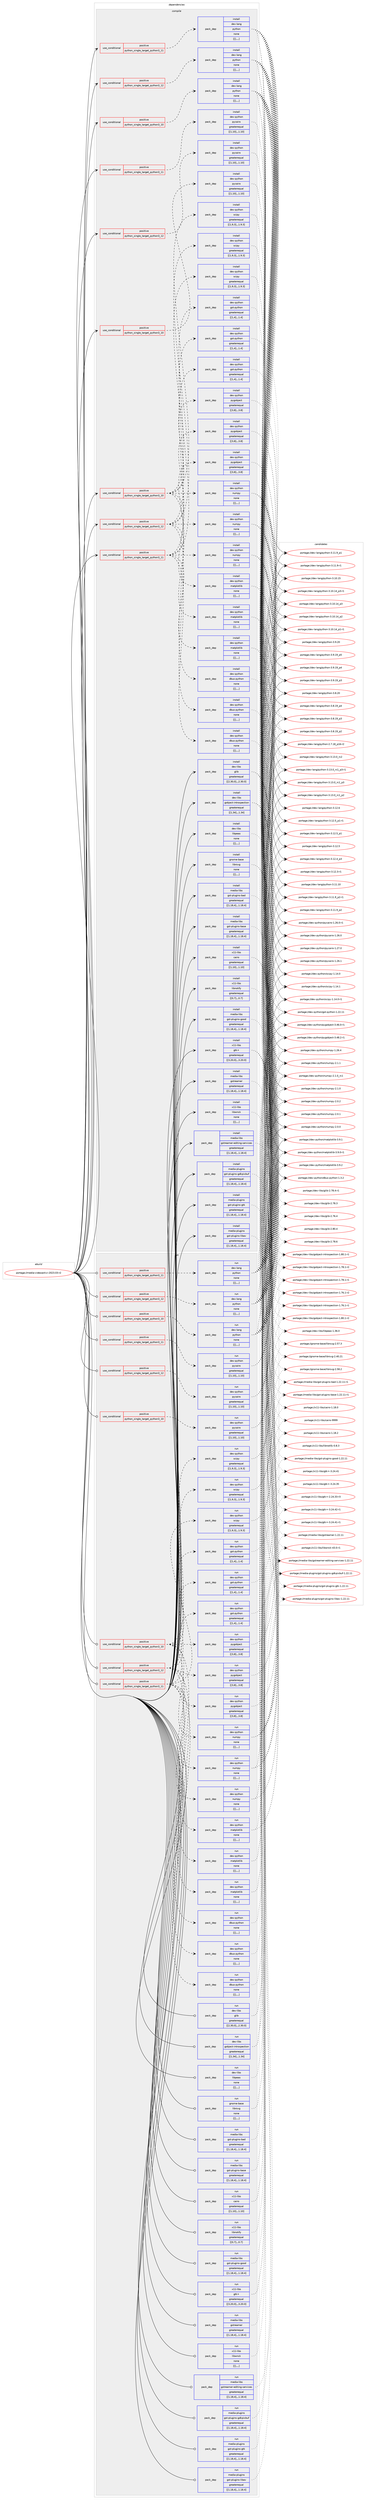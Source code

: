 digraph prolog {

# *************
# Graph options
# *************

newrank=true;
concentrate=true;
compound=true;
graph [rankdir=LR,fontname=Helvetica,fontsize=10,ranksep=1.5];#, ranksep=2.5, nodesep=0.2];
edge  [arrowhead=vee];
node  [fontname=Helvetica,fontsize=10];

# **********
# The ebuild
# **********

subgraph cluster_leftcol {
color=gray;
label=<<i>ebuild</i>>;
id [label="portage://media-video/pitivi-2023.03-r2", color=red, width=4, href="../media-video/pitivi-2023.03-r2.svg"];
}

# ****************
# The dependencies
# ****************

subgraph cluster_midcol {
color=gray;
label=<<i>dependencies</i>>;
subgraph cluster_compile {
fillcolor="#eeeeee";
style=filled;
label=<<i>compile</i>>;
subgraph cond90070 {
dependency351352 [label=<<TABLE BORDER="0" CELLBORDER="1" CELLSPACING="0" CELLPADDING="4"><TR><TD ROWSPAN="3" CELLPADDING="10">use_conditional</TD></TR><TR><TD>positive</TD></TR><TR><TD>python_single_target_python3_10</TD></TR></TABLE>>, shape=none, color=red];
subgraph pack258583 {
dependency351353 [label=<<TABLE BORDER="0" CELLBORDER="1" CELLSPACING="0" CELLPADDING="4" WIDTH="220"><TR><TD ROWSPAN="6" CELLPADDING="30">pack_dep</TD></TR><TR><TD WIDTH="110">install</TD></TR><TR><TD>dev-lang</TD></TR><TR><TD>python</TD></TR><TR><TD>none</TD></TR><TR><TD>[[],,,,]</TD></TR></TABLE>>, shape=none, color=blue];
}
dependency351352:e -> dependency351353:w [weight=20,style="dashed",arrowhead="vee"];
}
id:e -> dependency351352:w [weight=20,style="solid",arrowhead="vee"];
subgraph cond90071 {
dependency351354 [label=<<TABLE BORDER="0" CELLBORDER="1" CELLSPACING="0" CELLPADDING="4"><TR><TD ROWSPAN="3" CELLPADDING="10">use_conditional</TD></TR><TR><TD>positive</TD></TR><TR><TD>python_single_target_python3_10</TD></TR></TABLE>>, shape=none, color=red];
subgraph pack258584 {
dependency351355 [label=<<TABLE BORDER="0" CELLBORDER="1" CELLSPACING="0" CELLPADDING="4" WIDTH="220"><TR><TD ROWSPAN="6" CELLPADDING="30">pack_dep</TD></TR><TR><TD WIDTH="110">install</TD></TR><TR><TD>dev-python</TD></TR><TR><TD>dbus-python</TD></TR><TR><TD>none</TD></TR><TR><TD>[[],,,,]</TD></TR></TABLE>>, shape=none, color=blue];
}
dependency351354:e -> dependency351355:w [weight=20,style="dashed",arrowhead="vee"];
subgraph pack258585 {
dependency351356 [label=<<TABLE BORDER="0" CELLBORDER="1" CELLSPACING="0" CELLPADDING="4" WIDTH="220"><TR><TD ROWSPAN="6" CELLPADDING="30">pack_dep</TD></TR><TR><TD WIDTH="110">install</TD></TR><TR><TD>dev-python</TD></TR><TR><TD>gst-python</TD></TR><TR><TD>greaterequal</TD></TR><TR><TD>[[1,4],,,1.4]</TD></TR></TABLE>>, shape=none, color=blue];
}
dependency351354:e -> dependency351356:w [weight=20,style="dashed",arrowhead="vee"];
subgraph pack258586 {
dependency351357 [label=<<TABLE BORDER="0" CELLBORDER="1" CELLSPACING="0" CELLPADDING="4" WIDTH="220"><TR><TD ROWSPAN="6" CELLPADDING="30">pack_dep</TD></TR><TR><TD WIDTH="110">install</TD></TR><TR><TD>dev-python</TD></TR><TR><TD>matplotlib</TD></TR><TR><TD>none</TD></TR><TR><TD>[[],,,,]</TD></TR></TABLE>>, shape=none, color=blue];
}
dependency351354:e -> dependency351357:w [weight=20,style="dashed",arrowhead="vee"];
subgraph pack258587 {
dependency351358 [label=<<TABLE BORDER="0" CELLBORDER="1" CELLSPACING="0" CELLPADDING="4" WIDTH="220"><TR><TD ROWSPAN="6" CELLPADDING="30">pack_dep</TD></TR><TR><TD WIDTH="110">install</TD></TR><TR><TD>dev-python</TD></TR><TR><TD>numpy</TD></TR><TR><TD>none</TD></TR><TR><TD>[[],,,,]</TD></TR></TABLE>>, shape=none, color=blue];
}
dependency351354:e -> dependency351358:w [weight=20,style="dashed",arrowhead="vee"];
subgraph pack258588 {
dependency351359 [label=<<TABLE BORDER="0" CELLBORDER="1" CELLSPACING="0" CELLPADDING="4" WIDTH="220"><TR><TD ROWSPAN="6" CELLPADDING="30">pack_dep</TD></TR><TR><TD WIDTH="110">install</TD></TR><TR><TD>dev-python</TD></TR><TR><TD>pygobject</TD></TR><TR><TD>greaterequal</TD></TR><TR><TD>[[3,8],,,3.8]</TD></TR></TABLE>>, shape=none, color=blue];
}
dependency351354:e -> dependency351359:w [weight=20,style="dashed",arrowhead="vee"];
subgraph pack258589 {
dependency351360 [label=<<TABLE BORDER="0" CELLBORDER="1" CELLSPACING="0" CELLPADDING="4" WIDTH="220"><TR><TD ROWSPAN="6" CELLPADDING="30">pack_dep</TD></TR><TR><TD WIDTH="110">install</TD></TR><TR><TD>dev-python</TD></TR><TR><TD>scipy</TD></TR><TR><TD>greaterequal</TD></TR><TR><TD>[[1,9,3],,,1.9.3]</TD></TR></TABLE>>, shape=none, color=blue];
}
dependency351354:e -> dependency351360:w [weight=20,style="dashed",arrowhead="vee"];
}
id:e -> dependency351354:w [weight=20,style="solid",arrowhead="vee"];
subgraph cond90072 {
dependency351361 [label=<<TABLE BORDER="0" CELLBORDER="1" CELLSPACING="0" CELLPADDING="4"><TR><TD ROWSPAN="3" CELLPADDING="10">use_conditional</TD></TR><TR><TD>positive</TD></TR><TR><TD>python_single_target_python3_10</TD></TR></TABLE>>, shape=none, color=red];
subgraph pack258590 {
dependency351362 [label=<<TABLE BORDER="0" CELLBORDER="1" CELLSPACING="0" CELLPADDING="4" WIDTH="220"><TR><TD ROWSPAN="6" CELLPADDING="30">pack_dep</TD></TR><TR><TD WIDTH="110">install</TD></TR><TR><TD>dev-python</TD></TR><TR><TD>pycairo</TD></TR><TR><TD>greaterequal</TD></TR><TR><TD>[[1,10],,,1.10]</TD></TR></TABLE>>, shape=none, color=blue];
}
dependency351361:e -> dependency351362:w [weight=20,style="dashed",arrowhead="vee"];
}
id:e -> dependency351361:w [weight=20,style="solid",arrowhead="vee"];
subgraph cond90073 {
dependency351363 [label=<<TABLE BORDER="0" CELLBORDER="1" CELLSPACING="0" CELLPADDING="4"><TR><TD ROWSPAN="3" CELLPADDING="10">use_conditional</TD></TR><TR><TD>positive</TD></TR><TR><TD>python_single_target_python3_11</TD></TR></TABLE>>, shape=none, color=red];
subgraph pack258591 {
dependency351364 [label=<<TABLE BORDER="0" CELLBORDER="1" CELLSPACING="0" CELLPADDING="4" WIDTH="220"><TR><TD ROWSPAN="6" CELLPADDING="30">pack_dep</TD></TR><TR><TD WIDTH="110">install</TD></TR><TR><TD>dev-lang</TD></TR><TR><TD>python</TD></TR><TR><TD>none</TD></TR><TR><TD>[[],,,,]</TD></TR></TABLE>>, shape=none, color=blue];
}
dependency351363:e -> dependency351364:w [weight=20,style="dashed",arrowhead="vee"];
}
id:e -> dependency351363:w [weight=20,style="solid",arrowhead="vee"];
subgraph cond90074 {
dependency351365 [label=<<TABLE BORDER="0" CELLBORDER="1" CELLSPACING="0" CELLPADDING="4"><TR><TD ROWSPAN="3" CELLPADDING="10">use_conditional</TD></TR><TR><TD>positive</TD></TR><TR><TD>python_single_target_python3_11</TD></TR></TABLE>>, shape=none, color=red];
subgraph pack258592 {
dependency351366 [label=<<TABLE BORDER="0" CELLBORDER="1" CELLSPACING="0" CELLPADDING="4" WIDTH="220"><TR><TD ROWSPAN="6" CELLPADDING="30">pack_dep</TD></TR><TR><TD WIDTH="110">install</TD></TR><TR><TD>dev-python</TD></TR><TR><TD>dbus-python</TD></TR><TR><TD>none</TD></TR><TR><TD>[[],,,,]</TD></TR></TABLE>>, shape=none, color=blue];
}
dependency351365:e -> dependency351366:w [weight=20,style="dashed",arrowhead="vee"];
subgraph pack258593 {
dependency351367 [label=<<TABLE BORDER="0" CELLBORDER="1" CELLSPACING="0" CELLPADDING="4" WIDTH="220"><TR><TD ROWSPAN="6" CELLPADDING="30">pack_dep</TD></TR><TR><TD WIDTH="110">install</TD></TR><TR><TD>dev-python</TD></TR><TR><TD>gst-python</TD></TR><TR><TD>greaterequal</TD></TR><TR><TD>[[1,4],,,1.4]</TD></TR></TABLE>>, shape=none, color=blue];
}
dependency351365:e -> dependency351367:w [weight=20,style="dashed",arrowhead="vee"];
subgraph pack258594 {
dependency351368 [label=<<TABLE BORDER="0" CELLBORDER="1" CELLSPACING="0" CELLPADDING="4" WIDTH="220"><TR><TD ROWSPAN="6" CELLPADDING="30">pack_dep</TD></TR><TR><TD WIDTH="110">install</TD></TR><TR><TD>dev-python</TD></TR><TR><TD>matplotlib</TD></TR><TR><TD>none</TD></TR><TR><TD>[[],,,,]</TD></TR></TABLE>>, shape=none, color=blue];
}
dependency351365:e -> dependency351368:w [weight=20,style="dashed",arrowhead="vee"];
subgraph pack258595 {
dependency351369 [label=<<TABLE BORDER="0" CELLBORDER="1" CELLSPACING="0" CELLPADDING="4" WIDTH="220"><TR><TD ROWSPAN="6" CELLPADDING="30">pack_dep</TD></TR><TR><TD WIDTH="110">install</TD></TR><TR><TD>dev-python</TD></TR><TR><TD>numpy</TD></TR><TR><TD>none</TD></TR><TR><TD>[[],,,,]</TD></TR></TABLE>>, shape=none, color=blue];
}
dependency351365:e -> dependency351369:w [weight=20,style="dashed",arrowhead="vee"];
subgraph pack258596 {
dependency351370 [label=<<TABLE BORDER="0" CELLBORDER="1" CELLSPACING="0" CELLPADDING="4" WIDTH="220"><TR><TD ROWSPAN="6" CELLPADDING="30">pack_dep</TD></TR><TR><TD WIDTH="110">install</TD></TR><TR><TD>dev-python</TD></TR><TR><TD>pygobject</TD></TR><TR><TD>greaterequal</TD></TR><TR><TD>[[3,8],,,3.8]</TD></TR></TABLE>>, shape=none, color=blue];
}
dependency351365:e -> dependency351370:w [weight=20,style="dashed",arrowhead="vee"];
subgraph pack258597 {
dependency351371 [label=<<TABLE BORDER="0" CELLBORDER="1" CELLSPACING="0" CELLPADDING="4" WIDTH="220"><TR><TD ROWSPAN="6" CELLPADDING="30">pack_dep</TD></TR><TR><TD WIDTH="110">install</TD></TR><TR><TD>dev-python</TD></TR><TR><TD>scipy</TD></TR><TR><TD>greaterequal</TD></TR><TR><TD>[[1,9,3],,,1.9.3]</TD></TR></TABLE>>, shape=none, color=blue];
}
dependency351365:e -> dependency351371:w [weight=20,style="dashed",arrowhead="vee"];
}
id:e -> dependency351365:w [weight=20,style="solid",arrowhead="vee"];
subgraph cond90075 {
dependency351372 [label=<<TABLE BORDER="0" CELLBORDER="1" CELLSPACING="0" CELLPADDING="4"><TR><TD ROWSPAN="3" CELLPADDING="10">use_conditional</TD></TR><TR><TD>positive</TD></TR><TR><TD>python_single_target_python3_11</TD></TR></TABLE>>, shape=none, color=red];
subgraph pack258598 {
dependency351373 [label=<<TABLE BORDER="0" CELLBORDER="1" CELLSPACING="0" CELLPADDING="4" WIDTH="220"><TR><TD ROWSPAN="6" CELLPADDING="30">pack_dep</TD></TR><TR><TD WIDTH="110">install</TD></TR><TR><TD>dev-python</TD></TR><TR><TD>pycairo</TD></TR><TR><TD>greaterequal</TD></TR><TR><TD>[[1,10],,,1.10]</TD></TR></TABLE>>, shape=none, color=blue];
}
dependency351372:e -> dependency351373:w [weight=20,style="dashed",arrowhead="vee"];
}
id:e -> dependency351372:w [weight=20,style="solid",arrowhead="vee"];
subgraph cond90076 {
dependency351374 [label=<<TABLE BORDER="0" CELLBORDER="1" CELLSPACING="0" CELLPADDING="4"><TR><TD ROWSPAN="3" CELLPADDING="10">use_conditional</TD></TR><TR><TD>positive</TD></TR><TR><TD>python_single_target_python3_12</TD></TR></TABLE>>, shape=none, color=red];
subgraph pack258599 {
dependency351375 [label=<<TABLE BORDER="0" CELLBORDER="1" CELLSPACING="0" CELLPADDING="4" WIDTH="220"><TR><TD ROWSPAN="6" CELLPADDING="30">pack_dep</TD></TR><TR><TD WIDTH="110">install</TD></TR><TR><TD>dev-lang</TD></TR><TR><TD>python</TD></TR><TR><TD>none</TD></TR><TR><TD>[[],,,,]</TD></TR></TABLE>>, shape=none, color=blue];
}
dependency351374:e -> dependency351375:w [weight=20,style="dashed",arrowhead="vee"];
}
id:e -> dependency351374:w [weight=20,style="solid",arrowhead="vee"];
subgraph cond90077 {
dependency351376 [label=<<TABLE BORDER="0" CELLBORDER="1" CELLSPACING="0" CELLPADDING="4"><TR><TD ROWSPAN="3" CELLPADDING="10">use_conditional</TD></TR><TR><TD>positive</TD></TR><TR><TD>python_single_target_python3_12</TD></TR></TABLE>>, shape=none, color=red];
subgraph pack258600 {
dependency351377 [label=<<TABLE BORDER="0" CELLBORDER="1" CELLSPACING="0" CELLPADDING="4" WIDTH="220"><TR><TD ROWSPAN="6" CELLPADDING="30">pack_dep</TD></TR><TR><TD WIDTH="110">install</TD></TR><TR><TD>dev-python</TD></TR><TR><TD>dbus-python</TD></TR><TR><TD>none</TD></TR><TR><TD>[[],,,,]</TD></TR></TABLE>>, shape=none, color=blue];
}
dependency351376:e -> dependency351377:w [weight=20,style="dashed",arrowhead="vee"];
subgraph pack258601 {
dependency351378 [label=<<TABLE BORDER="0" CELLBORDER="1" CELLSPACING="0" CELLPADDING="4" WIDTH="220"><TR><TD ROWSPAN="6" CELLPADDING="30">pack_dep</TD></TR><TR><TD WIDTH="110">install</TD></TR><TR><TD>dev-python</TD></TR><TR><TD>gst-python</TD></TR><TR><TD>greaterequal</TD></TR><TR><TD>[[1,4],,,1.4]</TD></TR></TABLE>>, shape=none, color=blue];
}
dependency351376:e -> dependency351378:w [weight=20,style="dashed",arrowhead="vee"];
subgraph pack258602 {
dependency351379 [label=<<TABLE BORDER="0" CELLBORDER="1" CELLSPACING="0" CELLPADDING="4" WIDTH="220"><TR><TD ROWSPAN="6" CELLPADDING="30">pack_dep</TD></TR><TR><TD WIDTH="110">install</TD></TR><TR><TD>dev-python</TD></TR><TR><TD>matplotlib</TD></TR><TR><TD>none</TD></TR><TR><TD>[[],,,,]</TD></TR></TABLE>>, shape=none, color=blue];
}
dependency351376:e -> dependency351379:w [weight=20,style="dashed",arrowhead="vee"];
subgraph pack258603 {
dependency351380 [label=<<TABLE BORDER="0" CELLBORDER="1" CELLSPACING="0" CELLPADDING="4" WIDTH="220"><TR><TD ROWSPAN="6" CELLPADDING="30">pack_dep</TD></TR><TR><TD WIDTH="110">install</TD></TR><TR><TD>dev-python</TD></TR><TR><TD>numpy</TD></TR><TR><TD>none</TD></TR><TR><TD>[[],,,,]</TD></TR></TABLE>>, shape=none, color=blue];
}
dependency351376:e -> dependency351380:w [weight=20,style="dashed",arrowhead="vee"];
subgraph pack258604 {
dependency351381 [label=<<TABLE BORDER="0" CELLBORDER="1" CELLSPACING="0" CELLPADDING="4" WIDTH="220"><TR><TD ROWSPAN="6" CELLPADDING="30">pack_dep</TD></TR><TR><TD WIDTH="110">install</TD></TR><TR><TD>dev-python</TD></TR><TR><TD>pygobject</TD></TR><TR><TD>greaterequal</TD></TR><TR><TD>[[3,8],,,3.8]</TD></TR></TABLE>>, shape=none, color=blue];
}
dependency351376:e -> dependency351381:w [weight=20,style="dashed",arrowhead="vee"];
subgraph pack258605 {
dependency351382 [label=<<TABLE BORDER="0" CELLBORDER="1" CELLSPACING="0" CELLPADDING="4" WIDTH="220"><TR><TD ROWSPAN="6" CELLPADDING="30">pack_dep</TD></TR><TR><TD WIDTH="110">install</TD></TR><TR><TD>dev-python</TD></TR><TR><TD>scipy</TD></TR><TR><TD>greaterequal</TD></TR><TR><TD>[[1,9,3],,,1.9.3]</TD></TR></TABLE>>, shape=none, color=blue];
}
dependency351376:e -> dependency351382:w [weight=20,style="dashed",arrowhead="vee"];
}
id:e -> dependency351376:w [weight=20,style="solid",arrowhead="vee"];
subgraph cond90078 {
dependency351383 [label=<<TABLE BORDER="0" CELLBORDER="1" CELLSPACING="0" CELLPADDING="4"><TR><TD ROWSPAN="3" CELLPADDING="10">use_conditional</TD></TR><TR><TD>positive</TD></TR><TR><TD>python_single_target_python3_12</TD></TR></TABLE>>, shape=none, color=red];
subgraph pack258606 {
dependency351384 [label=<<TABLE BORDER="0" CELLBORDER="1" CELLSPACING="0" CELLPADDING="4" WIDTH="220"><TR><TD ROWSPAN="6" CELLPADDING="30">pack_dep</TD></TR><TR><TD WIDTH="110">install</TD></TR><TR><TD>dev-python</TD></TR><TR><TD>pycairo</TD></TR><TR><TD>greaterequal</TD></TR><TR><TD>[[1,10],,,1.10]</TD></TR></TABLE>>, shape=none, color=blue];
}
dependency351383:e -> dependency351384:w [weight=20,style="dashed",arrowhead="vee"];
}
id:e -> dependency351383:w [weight=20,style="solid",arrowhead="vee"];
subgraph pack258607 {
dependency351385 [label=<<TABLE BORDER="0" CELLBORDER="1" CELLSPACING="0" CELLPADDING="4" WIDTH="220"><TR><TD ROWSPAN="6" CELLPADDING="30">pack_dep</TD></TR><TR><TD WIDTH="110">install</TD></TR><TR><TD>dev-libs</TD></TR><TR><TD>glib</TD></TR><TR><TD>greaterequal</TD></TR><TR><TD>[[2,30,0],,,2.30.0]</TD></TR></TABLE>>, shape=none, color=blue];
}
id:e -> dependency351385:w [weight=20,style="solid",arrowhead="vee"];
subgraph pack258608 {
dependency351386 [label=<<TABLE BORDER="0" CELLBORDER="1" CELLSPACING="0" CELLPADDING="4" WIDTH="220"><TR><TD ROWSPAN="6" CELLPADDING="30">pack_dep</TD></TR><TR><TD WIDTH="110">install</TD></TR><TR><TD>dev-libs</TD></TR><TR><TD>gobject-introspection</TD></TR><TR><TD>greaterequal</TD></TR><TR><TD>[[1,34],,,1.34]</TD></TR></TABLE>>, shape=none, color=blue];
}
id:e -> dependency351386:w [weight=20,style="solid",arrowhead="vee"];
subgraph pack258609 {
dependency351387 [label=<<TABLE BORDER="0" CELLBORDER="1" CELLSPACING="0" CELLPADDING="4" WIDTH="220"><TR><TD ROWSPAN="6" CELLPADDING="30">pack_dep</TD></TR><TR><TD WIDTH="110">install</TD></TR><TR><TD>dev-libs</TD></TR><TR><TD>libpeas</TD></TR><TR><TD>none</TD></TR><TR><TD>[[],,,,]</TD></TR></TABLE>>, shape=none, color=blue];
}
id:e -> dependency351387:w [weight=20,style="solid",arrowhead="vee"];
subgraph pack258610 {
dependency351388 [label=<<TABLE BORDER="0" CELLBORDER="1" CELLSPACING="0" CELLPADDING="4" WIDTH="220"><TR><TD ROWSPAN="6" CELLPADDING="30">pack_dep</TD></TR><TR><TD WIDTH="110">install</TD></TR><TR><TD>gnome-base</TD></TR><TR><TD>librsvg</TD></TR><TR><TD>none</TD></TR><TR><TD>[[],,,,]</TD></TR></TABLE>>, shape=none, color=blue];
}
id:e -> dependency351388:w [weight=20,style="solid",arrowhead="vee"];
subgraph pack258611 {
dependency351389 [label=<<TABLE BORDER="0" CELLBORDER="1" CELLSPACING="0" CELLPADDING="4" WIDTH="220"><TR><TD ROWSPAN="6" CELLPADDING="30">pack_dep</TD></TR><TR><TD WIDTH="110">install</TD></TR><TR><TD>media-libs</TD></TR><TR><TD>gst-plugins-bad</TD></TR><TR><TD>greaterequal</TD></TR><TR><TD>[[1,18,4],,,1.18.4]</TD></TR></TABLE>>, shape=none, color=blue];
}
id:e -> dependency351389:w [weight=20,style="solid",arrowhead="vee"];
subgraph pack258612 {
dependency351390 [label=<<TABLE BORDER="0" CELLBORDER="1" CELLSPACING="0" CELLPADDING="4" WIDTH="220"><TR><TD ROWSPAN="6" CELLPADDING="30">pack_dep</TD></TR><TR><TD WIDTH="110">install</TD></TR><TR><TD>media-libs</TD></TR><TR><TD>gst-plugins-base</TD></TR><TR><TD>greaterequal</TD></TR><TR><TD>[[1,18,4],,,1.18.4]</TD></TR></TABLE>>, shape=none, color=blue];
}
id:e -> dependency351390:w [weight=20,style="solid",arrowhead="vee"];
subgraph pack258613 {
dependency351391 [label=<<TABLE BORDER="0" CELLBORDER="1" CELLSPACING="0" CELLPADDING="4" WIDTH="220"><TR><TD ROWSPAN="6" CELLPADDING="30">pack_dep</TD></TR><TR><TD WIDTH="110">install</TD></TR><TR><TD>media-libs</TD></TR><TR><TD>gst-plugins-good</TD></TR><TR><TD>greaterequal</TD></TR><TR><TD>[[1,18,4],,,1.18.4]</TD></TR></TABLE>>, shape=none, color=blue];
}
id:e -> dependency351391:w [weight=20,style="solid",arrowhead="vee"];
subgraph pack258614 {
dependency351392 [label=<<TABLE BORDER="0" CELLBORDER="1" CELLSPACING="0" CELLPADDING="4" WIDTH="220"><TR><TD ROWSPAN="6" CELLPADDING="30">pack_dep</TD></TR><TR><TD WIDTH="110">install</TD></TR><TR><TD>media-libs</TD></TR><TR><TD>gstreamer</TD></TR><TR><TD>greaterequal</TD></TR><TR><TD>[[1,18,4],,,1.18.4]</TD></TR></TABLE>>, shape=none, color=blue];
}
id:e -> dependency351392:w [weight=20,style="solid",arrowhead="vee"];
subgraph pack258615 {
dependency351393 [label=<<TABLE BORDER="0" CELLBORDER="1" CELLSPACING="0" CELLPADDING="4" WIDTH="220"><TR><TD ROWSPAN="6" CELLPADDING="30">pack_dep</TD></TR><TR><TD WIDTH="110">install</TD></TR><TR><TD>media-libs</TD></TR><TR><TD>gstreamer-editing-services</TD></TR><TR><TD>greaterequal</TD></TR><TR><TD>[[1,18,4],,,1.18.4]</TD></TR></TABLE>>, shape=none, color=blue];
}
id:e -> dependency351393:w [weight=20,style="solid",arrowhead="vee"];
subgraph pack258616 {
dependency351394 [label=<<TABLE BORDER="0" CELLBORDER="1" CELLSPACING="0" CELLPADDING="4" WIDTH="220"><TR><TD ROWSPAN="6" CELLPADDING="30">pack_dep</TD></TR><TR><TD WIDTH="110">install</TD></TR><TR><TD>media-plugins</TD></TR><TR><TD>gst-plugins-gdkpixbuf</TD></TR><TR><TD>greaterequal</TD></TR><TR><TD>[[1,18,4],,,1.18.4]</TD></TR></TABLE>>, shape=none, color=blue];
}
id:e -> dependency351394:w [weight=20,style="solid",arrowhead="vee"];
subgraph pack258617 {
dependency351395 [label=<<TABLE BORDER="0" CELLBORDER="1" CELLSPACING="0" CELLPADDING="4" WIDTH="220"><TR><TD ROWSPAN="6" CELLPADDING="30">pack_dep</TD></TR><TR><TD WIDTH="110">install</TD></TR><TR><TD>media-plugins</TD></TR><TR><TD>gst-plugins-gtk</TD></TR><TR><TD>greaterequal</TD></TR><TR><TD>[[1,18,4],,,1.18.4]</TD></TR></TABLE>>, shape=none, color=blue];
}
id:e -> dependency351395:w [weight=20,style="solid",arrowhead="vee"];
subgraph pack258618 {
dependency351396 [label=<<TABLE BORDER="0" CELLBORDER="1" CELLSPACING="0" CELLPADDING="4" WIDTH="220"><TR><TD ROWSPAN="6" CELLPADDING="30">pack_dep</TD></TR><TR><TD WIDTH="110">install</TD></TR><TR><TD>media-plugins</TD></TR><TR><TD>gst-plugins-libav</TD></TR><TR><TD>greaterequal</TD></TR><TR><TD>[[1,18,4],,,1.18.4]</TD></TR></TABLE>>, shape=none, color=blue];
}
id:e -> dependency351396:w [weight=20,style="solid",arrowhead="vee"];
subgraph pack258619 {
dependency351397 [label=<<TABLE BORDER="0" CELLBORDER="1" CELLSPACING="0" CELLPADDING="4" WIDTH="220"><TR><TD ROWSPAN="6" CELLPADDING="30">pack_dep</TD></TR><TR><TD WIDTH="110">install</TD></TR><TR><TD>x11-libs</TD></TR><TR><TD>cairo</TD></TR><TR><TD>greaterequal</TD></TR><TR><TD>[[1,10],,,1.10]</TD></TR></TABLE>>, shape=none, color=blue];
}
id:e -> dependency351397:w [weight=20,style="solid",arrowhead="vee"];
subgraph pack258620 {
dependency351398 [label=<<TABLE BORDER="0" CELLBORDER="1" CELLSPACING="0" CELLPADDING="4" WIDTH="220"><TR><TD ROWSPAN="6" CELLPADDING="30">pack_dep</TD></TR><TR><TD WIDTH="110">install</TD></TR><TR><TD>x11-libs</TD></TR><TR><TD>gtk+</TD></TR><TR><TD>greaterequal</TD></TR><TR><TD>[[3,20,0],,,3.20.0]</TD></TR></TABLE>>, shape=none, color=blue];
}
id:e -> dependency351398:w [weight=20,style="solid",arrowhead="vee"];
subgraph pack258621 {
dependency351399 [label=<<TABLE BORDER="0" CELLBORDER="1" CELLSPACING="0" CELLPADDING="4" WIDTH="220"><TR><TD ROWSPAN="6" CELLPADDING="30">pack_dep</TD></TR><TR><TD WIDTH="110">install</TD></TR><TR><TD>x11-libs</TD></TR><TR><TD>libnotify</TD></TR><TR><TD>greaterequal</TD></TR><TR><TD>[[0,7],,,0.7]</TD></TR></TABLE>>, shape=none, color=blue];
}
id:e -> dependency351399:w [weight=20,style="solid",arrowhead="vee"];
subgraph pack258622 {
dependency351400 [label=<<TABLE BORDER="0" CELLBORDER="1" CELLSPACING="0" CELLPADDING="4" WIDTH="220"><TR><TD ROWSPAN="6" CELLPADDING="30">pack_dep</TD></TR><TR><TD WIDTH="110">install</TD></TR><TR><TD>x11-libs</TD></TR><TR><TD>libwnck</TD></TR><TR><TD>none</TD></TR><TR><TD>[[],,,,]</TD></TR></TABLE>>, shape=none, color=blue];
}
id:e -> dependency351400:w [weight=20,style="solid",arrowhead="vee"];
}
subgraph cluster_compileandrun {
fillcolor="#eeeeee";
style=filled;
label=<<i>compile and run</i>>;
}
subgraph cluster_run {
fillcolor="#eeeeee";
style=filled;
label=<<i>run</i>>;
subgraph cond90079 {
dependency351401 [label=<<TABLE BORDER="0" CELLBORDER="1" CELLSPACING="0" CELLPADDING="4"><TR><TD ROWSPAN="3" CELLPADDING="10">use_conditional</TD></TR><TR><TD>positive</TD></TR><TR><TD>python_single_target_python3_10</TD></TR></TABLE>>, shape=none, color=red];
subgraph pack258623 {
dependency351402 [label=<<TABLE BORDER="0" CELLBORDER="1" CELLSPACING="0" CELLPADDING="4" WIDTH="220"><TR><TD ROWSPAN="6" CELLPADDING="30">pack_dep</TD></TR><TR><TD WIDTH="110">run</TD></TR><TR><TD>dev-lang</TD></TR><TR><TD>python</TD></TR><TR><TD>none</TD></TR><TR><TD>[[],,,,]</TD></TR></TABLE>>, shape=none, color=blue];
}
dependency351401:e -> dependency351402:w [weight=20,style="dashed",arrowhead="vee"];
}
id:e -> dependency351401:w [weight=20,style="solid",arrowhead="odot"];
subgraph cond90080 {
dependency351403 [label=<<TABLE BORDER="0" CELLBORDER="1" CELLSPACING="0" CELLPADDING="4"><TR><TD ROWSPAN="3" CELLPADDING="10">use_conditional</TD></TR><TR><TD>positive</TD></TR><TR><TD>python_single_target_python3_10</TD></TR></TABLE>>, shape=none, color=red];
subgraph pack258624 {
dependency351404 [label=<<TABLE BORDER="0" CELLBORDER="1" CELLSPACING="0" CELLPADDING="4" WIDTH="220"><TR><TD ROWSPAN="6" CELLPADDING="30">pack_dep</TD></TR><TR><TD WIDTH="110">run</TD></TR><TR><TD>dev-python</TD></TR><TR><TD>dbus-python</TD></TR><TR><TD>none</TD></TR><TR><TD>[[],,,,]</TD></TR></TABLE>>, shape=none, color=blue];
}
dependency351403:e -> dependency351404:w [weight=20,style="dashed",arrowhead="vee"];
subgraph pack258625 {
dependency351405 [label=<<TABLE BORDER="0" CELLBORDER="1" CELLSPACING="0" CELLPADDING="4" WIDTH="220"><TR><TD ROWSPAN="6" CELLPADDING="30">pack_dep</TD></TR><TR><TD WIDTH="110">run</TD></TR><TR><TD>dev-python</TD></TR><TR><TD>gst-python</TD></TR><TR><TD>greaterequal</TD></TR><TR><TD>[[1,4],,,1.4]</TD></TR></TABLE>>, shape=none, color=blue];
}
dependency351403:e -> dependency351405:w [weight=20,style="dashed",arrowhead="vee"];
subgraph pack258626 {
dependency351406 [label=<<TABLE BORDER="0" CELLBORDER="1" CELLSPACING="0" CELLPADDING="4" WIDTH="220"><TR><TD ROWSPAN="6" CELLPADDING="30">pack_dep</TD></TR><TR><TD WIDTH="110">run</TD></TR><TR><TD>dev-python</TD></TR><TR><TD>matplotlib</TD></TR><TR><TD>none</TD></TR><TR><TD>[[],,,,]</TD></TR></TABLE>>, shape=none, color=blue];
}
dependency351403:e -> dependency351406:w [weight=20,style="dashed",arrowhead="vee"];
subgraph pack258627 {
dependency351407 [label=<<TABLE BORDER="0" CELLBORDER="1" CELLSPACING="0" CELLPADDING="4" WIDTH="220"><TR><TD ROWSPAN="6" CELLPADDING="30">pack_dep</TD></TR><TR><TD WIDTH="110">run</TD></TR><TR><TD>dev-python</TD></TR><TR><TD>numpy</TD></TR><TR><TD>none</TD></TR><TR><TD>[[],,,,]</TD></TR></TABLE>>, shape=none, color=blue];
}
dependency351403:e -> dependency351407:w [weight=20,style="dashed",arrowhead="vee"];
subgraph pack258628 {
dependency351408 [label=<<TABLE BORDER="0" CELLBORDER="1" CELLSPACING="0" CELLPADDING="4" WIDTH="220"><TR><TD ROWSPAN="6" CELLPADDING="30">pack_dep</TD></TR><TR><TD WIDTH="110">run</TD></TR><TR><TD>dev-python</TD></TR><TR><TD>pygobject</TD></TR><TR><TD>greaterequal</TD></TR><TR><TD>[[3,8],,,3.8]</TD></TR></TABLE>>, shape=none, color=blue];
}
dependency351403:e -> dependency351408:w [weight=20,style="dashed",arrowhead="vee"];
subgraph pack258629 {
dependency351409 [label=<<TABLE BORDER="0" CELLBORDER="1" CELLSPACING="0" CELLPADDING="4" WIDTH="220"><TR><TD ROWSPAN="6" CELLPADDING="30">pack_dep</TD></TR><TR><TD WIDTH="110">run</TD></TR><TR><TD>dev-python</TD></TR><TR><TD>scipy</TD></TR><TR><TD>greaterequal</TD></TR><TR><TD>[[1,9,3],,,1.9.3]</TD></TR></TABLE>>, shape=none, color=blue];
}
dependency351403:e -> dependency351409:w [weight=20,style="dashed",arrowhead="vee"];
}
id:e -> dependency351403:w [weight=20,style="solid",arrowhead="odot"];
subgraph cond90081 {
dependency351410 [label=<<TABLE BORDER="0" CELLBORDER="1" CELLSPACING="0" CELLPADDING="4"><TR><TD ROWSPAN="3" CELLPADDING="10">use_conditional</TD></TR><TR><TD>positive</TD></TR><TR><TD>python_single_target_python3_10</TD></TR></TABLE>>, shape=none, color=red];
subgraph pack258630 {
dependency351411 [label=<<TABLE BORDER="0" CELLBORDER="1" CELLSPACING="0" CELLPADDING="4" WIDTH="220"><TR><TD ROWSPAN="6" CELLPADDING="30">pack_dep</TD></TR><TR><TD WIDTH="110">run</TD></TR><TR><TD>dev-python</TD></TR><TR><TD>pycairo</TD></TR><TR><TD>greaterequal</TD></TR><TR><TD>[[1,10],,,1.10]</TD></TR></TABLE>>, shape=none, color=blue];
}
dependency351410:e -> dependency351411:w [weight=20,style="dashed",arrowhead="vee"];
}
id:e -> dependency351410:w [weight=20,style="solid",arrowhead="odot"];
subgraph cond90082 {
dependency351412 [label=<<TABLE BORDER="0" CELLBORDER="1" CELLSPACING="0" CELLPADDING="4"><TR><TD ROWSPAN="3" CELLPADDING="10">use_conditional</TD></TR><TR><TD>positive</TD></TR><TR><TD>python_single_target_python3_11</TD></TR></TABLE>>, shape=none, color=red];
subgraph pack258631 {
dependency351413 [label=<<TABLE BORDER="0" CELLBORDER="1" CELLSPACING="0" CELLPADDING="4" WIDTH="220"><TR><TD ROWSPAN="6" CELLPADDING="30">pack_dep</TD></TR><TR><TD WIDTH="110">run</TD></TR><TR><TD>dev-lang</TD></TR><TR><TD>python</TD></TR><TR><TD>none</TD></TR><TR><TD>[[],,,,]</TD></TR></TABLE>>, shape=none, color=blue];
}
dependency351412:e -> dependency351413:w [weight=20,style="dashed",arrowhead="vee"];
}
id:e -> dependency351412:w [weight=20,style="solid",arrowhead="odot"];
subgraph cond90083 {
dependency351414 [label=<<TABLE BORDER="0" CELLBORDER="1" CELLSPACING="0" CELLPADDING="4"><TR><TD ROWSPAN="3" CELLPADDING="10">use_conditional</TD></TR><TR><TD>positive</TD></TR><TR><TD>python_single_target_python3_11</TD></TR></TABLE>>, shape=none, color=red];
subgraph pack258632 {
dependency351415 [label=<<TABLE BORDER="0" CELLBORDER="1" CELLSPACING="0" CELLPADDING="4" WIDTH="220"><TR><TD ROWSPAN="6" CELLPADDING="30">pack_dep</TD></TR><TR><TD WIDTH="110">run</TD></TR><TR><TD>dev-python</TD></TR><TR><TD>dbus-python</TD></TR><TR><TD>none</TD></TR><TR><TD>[[],,,,]</TD></TR></TABLE>>, shape=none, color=blue];
}
dependency351414:e -> dependency351415:w [weight=20,style="dashed",arrowhead="vee"];
subgraph pack258633 {
dependency351416 [label=<<TABLE BORDER="0" CELLBORDER="1" CELLSPACING="0" CELLPADDING="4" WIDTH="220"><TR><TD ROWSPAN="6" CELLPADDING="30">pack_dep</TD></TR><TR><TD WIDTH="110">run</TD></TR><TR><TD>dev-python</TD></TR><TR><TD>gst-python</TD></TR><TR><TD>greaterequal</TD></TR><TR><TD>[[1,4],,,1.4]</TD></TR></TABLE>>, shape=none, color=blue];
}
dependency351414:e -> dependency351416:w [weight=20,style="dashed",arrowhead="vee"];
subgraph pack258634 {
dependency351417 [label=<<TABLE BORDER="0" CELLBORDER="1" CELLSPACING="0" CELLPADDING="4" WIDTH="220"><TR><TD ROWSPAN="6" CELLPADDING="30">pack_dep</TD></TR><TR><TD WIDTH="110">run</TD></TR><TR><TD>dev-python</TD></TR><TR><TD>matplotlib</TD></TR><TR><TD>none</TD></TR><TR><TD>[[],,,,]</TD></TR></TABLE>>, shape=none, color=blue];
}
dependency351414:e -> dependency351417:w [weight=20,style="dashed",arrowhead="vee"];
subgraph pack258635 {
dependency351418 [label=<<TABLE BORDER="0" CELLBORDER="1" CELLSPACING="0" CELLPADDING="4" WIDTH="220"><TR><TD ROWSPAN="6" CELLPADDING="30">pack_dep</TD></TR><TR><TD WIDTH="110">run</TD></TR><TR><TD>dev-python</TD></TR><TR><TD>numpy</TD></TR><TR><TD>none</TD></TR><TR><TD>[[],,,,]</TD></TR></TABLE>>, shape=none, color=blue];
}
dependency351414:e -> dependency351418:w [weight=20,style="dashed",arrowhead="vee"];
subgraph pack258636 {
dependency351419 [label=<<TABLE BORDER="0" CELLBORDER="1" CELLSPACING="0" CELLPADDING="4" WIDTH="220"><TR><TD ROWSPAN="6" CELLPADDING="30">pack_dep</TD></TR><TR><TD WIDTH="110">run</TD></TR><TR><TD>dev-python</TD></TR><TR><TD>pygobject</TD></TR><TR><TD>greaterequal</TD></TR><TR><TD>[[3,8],,,3.8]</TD></TR></TABLE>>, shape=none, color=blue];
}
dependency351414:e -> dependency351419:w [weight=20,style="dashed",arrowhead="vee"];
subgraph pack258637 {
dependency351420 [label=<<TABLE BORDER="0" CELLBORDER="1" CELLSPACING="0" CELLPADDING="4" WIDTH="220"><TR><TD ROWSPAN="6" CELLPADDING="30">pack_dep</TD></TR><TR><TD WIDTH="110">run</TD></TR><TR><TD>dev-python</TD></TR><TR><TD>scipy</TD></TR><TR><TD>greaterequal</TD></TR><TR><TD>[[1,9,3],,,1.9.3]</TD></TR></TABLE>>, shape=none, color=blue];
}
dependency351414:e -> dependency351420:w [weight=20,style="dashed",arrowhead="vee"];
}
id:e -> dependency351414:w [weight=20,style="solid",arrowhead="odot"];
subgraph cond90084 {
dependency351421 [label=<<TABLE BORDER="0" CELLBORDER="1" CELLSPACING="0" CELLPADDING="4"><TR><TD ROWSPAN="3" CELLPADDING="10">use_conditional</TD></TR><TR><TD>positive</TD></TR><TR><TD>python_single_target_python3_11</TD></TR></TABLE>>, shape=none, color=red];
subgraph pack258638 {
dependency351422 [label=<<TABLE BORDER="0" CELLBORDER="1" CELLSPACING="0" CELLPADDING="4" WIDTH="220"><TR><TD ROWSPAN="6" CELLPADDING="30">pack_dep</TD></TR><TR><TD WIDTH="110">run</TD></TR><TR><TD>dev-python</TD></TR><TR><TD>pycairo</TD></TR><TR><TD>greaterequal</TD></TR><TR><TD>[[1,10],,,1.10]</TD></TR></TABLE>>, shape=none, color=blue];
}
dependency351421:e -> dependency351422:w [weight=20,style="dashed",arrowhead="vee"];
}
id:e -> dependency351421:w [weight=20,style="solid",arrowhead="odot"];
subgraph cond90085 {
dependency351423 [label=<<TABLE BORDER="0" CELLBORDER="1" CELLSPACING="0" CELLPADDING="4"><TR><TD ROWSPAN="3" CELLPADDING="10">use_conditional</TD></TR><TR><TD>positive</TD></TR><TR><TD>python_single_target_python3_12</TD></TR></TABLE>>, shape=none, color=red];
subgraph pack258639 {
dependency351424 [label=<<TABLE BORDER="0" CELLBORDER="1" CELLSPACING="0" CELLPADDING="4" WIDTH="220"><TR><TD ROWSPAN="6" CELLPADDING="30">pack_dep</TD></TR><TR><TD WIDTH="110">run</TD></TR><TR><TD>dev-lang</TD></TR><TR><TD>python</TD></TR><TR><TD>none</TD></TR><TR><TD>[[],,,,]</TD></TR></TABLE>>, shape=none, color=blue];
}
dependency351423:e -> dependency351424:w [weight=20,style="dashed",arrowhead="vee"];
}
id:e -> dependency351423:w [weight=20,style="solid",arrowhead="odot"];
subgraph cond90086 {
dependency351425 [label=<<TABLE BORDER="0" CELLBORDER="1" CELLSPACING="0" CELLPADDING="4"><TR><TD ROWSPAN="3" CELLPADDING="10">use_conditional</TD></TR><TR><TD>positive</TD></TR><TR><TD>python_single_target_python3_12</TD></TR></TABLE>>, shape=none, color=red];
subgraph pack258640 {
dependency351426 [label=<<TABLE BORDER="0" CELLBORDER="1" CELLSPACING="0" CELLPADDING="4" WIDTH="220"><TR><TD ROWSPAN="6" CELLPADDING="30">pack_dep</TD></TR><TR><TD WIDTH="110">run</TD></TR><TR><TD>dev-python</TD></TR><TR><TD>dbus-python</TD></TR><TR><TD>none</TD></TR><TR><TD>[[],,,,]</TD></TR></TABLE>>, shape=none, color=blue];
}
dependency351425:e -> dependency351426:w [weight=20,style="dashed",arrowhead="vee"];
subgraph pack258641 {
dependency351427 [label=<<TABLE BORDER="0" CELLBORDER="1" CELLSPACING="0" CELLPADDING="4" WIDTH="220"><TR><TD ROWSPAN="6" CELLPADDING="30">pack_dep</TD></TR><TR><TD WIDTH="110">run</TD></TR><TR><TD>dev-python</TD></TR><TR><TD>gst-python</TD></TR><TR><TD>greaterequal</TD></TR><TR><TD>[[1,4],,,1.4]</TD></TR></TABLE>>, shape=none, color=blue];
}
dependency351425:e -> dependency351427:w [weight=20,style="dashed",arrowhead="vee"];
subgraph pack258642 {
dependency351428 [label=<<TABLE BORDER="0" CELLBORDER="1" CELLSPACING="0" CELLPADDING="4" WIDTH="220"><TR><TD ROWSPAN="6" CELLPADDING="30">pack_dep</TD></TR><TR><TD WIDTH="110">run</TD></TR><TR><TD>dev-python</TD></TR><TR><TD>matplotlib</TD></TR><TR><TD>none</TD></TR><TR><TD>[[],,,,]</TD></TR></TABLE>>, shape=none, color=blue];
}
dependency351425:e -> dependency351428:w [weight=20,style="dashed",arrowhead="vee"];
subgraph pack258643 {
dependency351429 [label=<<TABLE BORDER="0" CELLBORDER="1" CELLSPACING="0" CELLPADDING="4" WIDTH="220"><TR><TD ROWSPAN="6" CELLPADDING="30">pack_dep</TD></TR><TR><TD WIDTH="110">run</TD></TR><TR><TD>dev-python</TD></TR><TR><TD>numpy</TD></TR><TR><TD>none</TD></TR><TR><TD>[[],,,,]</TD></TR></TABLE>>, shape=none, color=blue];
}
dependency351425:e -> dependency351429:w [weight=20,style="dashed",arrowhead="vee"];
subgraph pack258644 {
dependency351430 [label=<<TABLE BORDER="0" CELLBORDER="1" CELLSPACING="0" CELLPADDING="4" WIDTH="220"><TR><TD ROWSPAN="6" CELLPADDING="30">pack_dep</TD></TR><TR><TD WIDTH="110">run</TD></TR><TR><TD>dev-python</TD></TR><TR><TD>pygobject</TD></TR><TR><TD>greaterequal</TD></TR><TR><TD>[[3,8],,,3.8]</TD></TR></TABLE>>, shape=none, color=blue];
}
dependency351425:e -> dependency351430:w [weight=20,style="dashed",arrowhead="vee"];
subgraph pack258645 {
dependency351431 [label=<<TABLE BORDER="0" CELLBORDER="1" CELLSPACING="0" CELLPADDING="4" WIDTH="220"><TR><TD ROWSPAN="6" CELLPADDING="30">pack_dep</TD></TR><TR><TD WIDTH="110">run</TD></TR><TR><TD>dev-python</TD></TR><TR><TD>scipy</TD></TR><TR><TD>greaterequal</TD></TR><TR><TD>[[1,9,3],,,1.9.3]</TD></TR></TABLE>>, shape=none, color=blue];
}
dependency351425:e -> dependency351431:w [weight=20,style="dashed",arrowhead="vee"];
}
id:e -> dependency351425:w [weight=20,style="solid",arrowhead="odot"];
subgraph cond90087 {
dependency351432 [label=<<TABLE BORDER="0" CELLBORDER="1" CELLSPACING="0" CELLPADDING="4"><TR><TD ROWSPAN="3" CELLPADDING="10">use_conditional</TD></TR><TR><TD>positive</TD></TR><TR><TD>python_single_target_python3_12</TD></TR></TABLE>>, shape=none, color=red];
subgraph pack258646 {
dependency351433 [label=<<TABLE BORDER="0" CELLBORDER="1" CELLSPACING="0" CELLPADDING="4" WIDTH="220"><TR><TD ROWSPAN="6" CELLPADDING="30">pack_dep</TD></TR><TR><TD WIDTH="110">run</TD></TR><TR><TD>dev-python</TD></TR><TR><TD>pycairo</TD></TR><TR><TD>greaterequal</TD></TR><TR><TD>[[1,10],,,1.10]</TD></TR></TABLE>>, shape=none, color=blue];
}
dependency351432:e -> dependency351433:w [weight=20,style="dashed",arrowhead="vee"];
}
id:e -> dependency351432:w [weight=20,style="solid",arrowhead="odot"];
subgraph pack258647 {
dependency351434 [label=<<TABLE BORDER="0" CELLBORDER="1" CELLSPACING="0" CELLPADDING="4" WIDTH="220"><TR><TD ROWSPAN="6" CELLPADDING="30">pack_dep</TD></TR><TR><TD WIDTH="110">run</TD></TR><TR><TD>dev-libs</TD></TR><TR><TD>glib</TD></TR><TR><TD>greaterequal</TD></TR><TR><TD>[[2,30,0],,,2.30.0]</TD></TR></TABLE>>, shape=none, color=blue];
}
id:e -> dependency351434:w [weight=20,style="solid",arrowhead="odot"];
subgraph pack258648 {
dependency351435 [label=<<TABLE BORDER="0" CELLBORDER="1" CELLSPACING="0" CELLPADDING="4" WIDTH="220"><TR><TD ROWSPAN="6" CELLPADDING="30">pack_dep</TD></TR><TR><TD WIDTH="110">run</TD></TR><TR><TD>dev-libs</TD></TR><TR><TD>gobject-introspection</TD></TR><TR><TD>greaterequal</TD></TR><TR><TD>[[1,34],,,1.34]</TD></TR></TABLE>>, shape=none, color=blue];
}
id:e -> dependency351435:w [weight=20,style="solid",arrowhead="odot"];
subgraph pack258649 {
dependency351436 [label=<<TABLE BORDER="0" CELLBORDER="1" CELLSPACING="0" CELLPADDING="4" WIDTH="220"><TR><TD ROWSPAN="6" CELLPADDING="30">pack_dep</TD></TR><TR><TD WIDTH="110">run</TD></TR><TR><TD>dev-libs</TD></TR><TR><TD>libpeas</TD></TR><TR><TD>none</TD></TR><TR><TD>[[],,,,]</TD></TR></TABLE>>, shape=none, color=blue];
}
id:e -> dependency351436:w [weight=20,style="solid",arrowhead="odot"];
subgraph pack258650 {
dependency351437 [label=<<TABLE BORDER="0" CELLBORDER="1" CELLSPACING="0" CELLPADDING="4" WIDTH="220"><TR><TD ROWSPAN="6" CELLPADDING="30">pack_dep</TD></TR><TR><TD WIDTH="110">run</TD></TR><TR><TD>gnome-base</TD></TR><TR><TD>librsvg</TD></TR><TR><TD>none</TD></TR><TR><TD>[[],,,,]</TD></TR></TABLE>>, shape=none, color=blue];
}
id:e -> dependency351437:w [weight=20,style="solid",arrowhead="odot"];
subgraph pack258651 {
dependency351438 [label=<<TABLE BORDER="0" CELLBORDER="1" CELLSPACING="0" CELLPADDING="4" WIDTH="220"><TR><TD ROWSPAN="6" CELLPADDING="30">pack_dep</TD></TR><TR><TD WIDTH="110">run</TD></TR><TR><TD>media-libs</TD></TR><TR><TD>gst-plugins-bad</TD></TR><TR><TD>greaterequal</TD></TR><TR><TD>[[1,18,4],,,1.18.4]</TD></TR></TABLE>>, shape=none, color=blue];
}
id:e -> dependency351438:w [weight=20,style="solid",arrowhead="odot"];
subgraph pack258652 {
dependency351439 [label=<<TABLE BORDER="0" CELLBORDER="1" CELLSPACING="0" CELLPADDING="4" WIDTH="220"><TR><TD ROWSPAN="6" CELLPADDING="30">pack_dep</TD></TR><TR><TD WIDTH="110">run</TD></TR><TR><TD>media-libs</TD></TR><TR><TD>gst-plugins-base</TD></TR><TR><TD>greaterequal</TD></TR><TR><TD>[[1,18,4],,,1.18.4]</TD></TR></TABLE>>, shape=none, color=blue];
}
id:e -> dependency351439:w [weight=20,style="solid",arrowhead="odot"];
subgraph pack258653 {
dependency351440 [label=<<TABLE BORDER="0" CELLBORDER="1" CELLSPACING="0" CELLPADDING="4" WIDTH="220"><TR><TD ROWSPAN="6" CELLPADDING="30">pack_dep</TD></TR><TR><TD WIDTH="110">run</TD></TR><TR><TD>media-libs</TD></TR><TR><TD>gst-plugins-good</TD></TR><TR><TD>greaterequal</TD></TR><TR><TD>[[1,18,4],,,1.18.4]</TD></TR></TABLE>>, shape=none, color=blue];
}
id:e -> dependency351440:w [weight=20,style="solid",arrowhead="odot"];
subgraph pack258654 {
dependency351441 [label=<<TABLE BORDER="0" CELLBORDER="1" CELLSPACING="0" CELLPADDING="4" WIDTH="220"><TR><TD ROWSPAN="6" CELLPADDING="30">pack_dep</TD></TR><TR><TD WIDTH="110">run</TD></TR><TR><TD>media-libs</TD></TR><TR><TD>gstreamer</TD></TR><TR><TD>greaterequal</TD></TR><TR><TD>[[1,18,4],,,1.18.4]</TD></TR></TABLE>>, shape=none, color=blue];
}
id:e -> dependency351441:w [weight=20,style="solid",arrowhead="odot"];
subgraph pack258655 {
dependency351442 [label=<<TABLE BORDER="0" CELLBORDER="1" CELLSPACING="0" CELLPADDING="4" WIDTH="220"><TR><TD ROWSPAN="6" CELLPADDING="30">pack_dep</TD></TR><TR><TD WIDTH="110">run</TD></TR><TR><TD>media-libs</TD></TR><TR><TD>gstreamer-editing-services</TD></TR><TR><TD>greaterequal</TD></TR><TR><TD>[[1,18,4],,,1.18.4]</TD></TR></TABLE>>, shape=none, color=blue];
}
id:e -> dependency351442:w [weight=20,style="solid",arrowhead="odot"];
subgraph pack258656 {
dependency351443 [label=<<TABLE BORDER="0" CELLBORDER="1" CELLSPACING="0" CELLPADDING="4" WIDTH="220"><TR><TD ROWSPAN="6" CELLPADDING="30">pack_dep</TD></TR><TR><TD WIDTH="110">run</TD></TR><TR><TD>media-plugins</TD></TR><TR><TD>gst-plugins-gdkpixbuf</TD></TR><TR><TD>greaterequal</TD></TR><TR><TD>[[1,18,4],,,1.18.4]</TD></TR></TABLE>>, shape=none, color=blue];
}
id:e -> dependency351443:w [weight=20,style="solid",arrowhead="odot"];
subgraph pack258657 {
dependency351444 [label=<<TABLE BORDER="0" CELLBORDER="1" CELLSPACING="0" CELLPADDING="4" WIDTH="220"><TR><TD ROWSPAN="6" CELLPADDING="30">pack_dep</TD></TR><TR><TD WIDTH="110">run</TD></TR><TR><TD>media-plugins</TD></TR><TR><TD>gst-plugins-gtk</TD></TR><TR><TD>greaterequal</TD></TR><TR><TD>[[1,18,4],,,1.18.4]</TD></TR></TABLE>>, shape=none, color=blue];
}
id:e -> dependency351444:w [weight=20,style="solid",arrowhead="odot"];
subgraph pack258658 {
dependency351445 [label=<<TABLE BORDER="0" CELLBORDER="1" CELLSPACING="0" CELLPADDING="4" WIDTH="220"><TR><TD ROWSPAN="6" CELLPADDING="30">pack_dep</TD></TR><TR><TD WIDTH="110">run</TD></TR><TR><TD>media-plugins</TD></TR><TR><TD>gst-plugins-libav</TD></TR><TR><TD>greaterequal</TD></TR><TR><TD>[[1,18,4],,,1.18.4]</TD></TR></TABLE>>, shape=none, color=blue];
}
id:e -> dependency351445:w [weight=20,style="solid",arrowhead="odot"];
subgraph pack258659 {
dependency351446 [label=<<TABLE BORDER="0" CELLBORDER="1" CELLSPACING="0" CELLPADDING="4" WIDTH="220"><TR><TD ROWSPAN="6" CELLPADDING="30">pack_dep</TD></TR><TR><TD WIDTH="110">run</TD></TR><TR><TD>x11-libs</TD></TR><TR><TD>cairo</TD></TR><TR><TD>greaterequal</TD></TR><TR><TD>[[1,10],,,1.10]</TD></TR></TABLE>>, shape=none, color=blue];
}
id:e -> dependency351446:w [weight=20,style="solid",arrowhead="odot"];
subgraph pack258660 {
dependency351447 [label=<<TABLE BORDER="0" CELLBORDER="1" CELLSPACING="0" CELLPADDING="4" WIDTH="220"><TR><TD ROWSPAN="6" CELLPADDING="30">pack_dep</TD></TR><TR><TD WIDTH="110">run</TD></TR><TR><TD>x11-libs</TD></TR><TR><TD>gtk+</TD></TR><TR><TD>greaterequal</TD></TR><TR><TD>[[3,20,0],,,3.20.0]</TD></TR></TABLE>>, shape=none, color=blue];
}
id:e -> dependency351447:w [weight=20,style="solid",arrowhead="odot"];
subgraph pack258661 {
dependency351448 [label=<<TABLE BORDER="0" CELLBORDER="1" CELLSPACING="0" CELLPADDING="4" WIDTH="220"><TR><TD ROWSPAN="6" CELLPADDING="30">pack_dep</TD></TR><TR><TD WIDTH="110">run</TD></TR><TR><TD>x11-libs</TD></TR><TR><TD>libnotify</TD></TR><TR><TD>greaterequal</TD></TR><TR><TD>[[0,7],,,0.7]</TD></TR></TABLE>>, shape=none, color=blue];
}
id:e -> dependency351448:w [weight=20,style="solid",arrowhead="odot"];
subgraph pack258662 {
dependency351449 [label=<<TABLE BORDER="0" CELLBORDER="1" CELLSPACING="0" CELLPADDING="4" WIDTH="220"><TR><TD ROWSPAN="6" CELLPADDING="30">pack_dep</TD></TR><TR><TD WIDTH="110">run</TD></TR><TR><TD>x11-libs</TD></TR><TR><TD>libwnck</TD></TR><TR><TD>none</TD></TR><TR><TD>[[],,,,]</TD></TR></TABLE>>, shape=none, color=blue];
}
id:e -> dependency351449:w [weight=20,style="solid",arrowhead="odot"];
}
}

# **************
# The candidates
# **************

subgraph cluster_choices {
rank=same;
color=gray;
label=<<i>candidates</i>>;

subgraph choice258583 {
color=black;
nodesep=1;
choice10010111845108971101034711212111610411111045514649514648951149950 [label="portage://dev-lang/python-3.13.0_rc2", color=red, width=4,href="../dev-lang/python-3.13.0_rc2.svg"];
choice1001011184510897110103471121211161041111104551464951464895114994995112514511449 [label="portage://dev-lang/python-3.13.0_rc1_p3-r1", color=red, width=4,href="../dev-lang/python-3.13.0_rc1_p3-r1.svg"];
choice100101118451089711010347112121116104111110455146495146489511499499511251 [label="portage://dev-lang/python-3.13.0_rc1_p3", color=red, width=4,href="../dev-lang/python-3.13.0_rc1_p3.svg"];
choice100101118451089711010347112121116104111110455146495146489511499499511250 [label="portage://dev-lang/python-3.13.0_rc1_p2", color=red, width=4,href="../dev-lang/python-3.13.0_rc1_p2.svg"];
choice10010111845108971101034711212111610411111045514649504654 [label="portage://dev-lang/python-3.12.6", color=red, width=4,href="../dev-lang/python-3.12.6.svg"];
choice1001011184510897110103471121211161041111104551464950465395112494511449 [label="portage://dev-lang/python-3.12.5_p1-r1", color=red, width=4,href="../dev-lang/python-3.12.5_p1-r1.svg"];
choice100101118451089711010347112121116104111110455146495046539511249 [label="portage://dev-lang/python-3.12.5_p1", color=red, width=4,href="../dev-lang/python-3.12.5_p1.svg"];
choice10010111845108971101034711212111610411111045514649504653 [label="portage://dev-lang/python-3.12.5", color=red, width=4,href="../dev-lang/python-3.12.5.svg"];
choice100101118451089711010347112121116104111110455146495046529511251 [label="portage://dev-lang/python-3.12.4_p3", color=red, width=4,href="../dev-lang/python-3.12.4_p3.svg"];
choice100101118451089711010347112121116104111110455146495046514511449 [label="portage://dev-lang/python-3.12.3-r1", color=red, width=4,href="../dev-lang/python-3.12.3-r1.svg"];
choice1001011184510897110103471121211161041111104551464949464948 [label="portage://dev-lang/python-3.11.10", color=red, width=4,href="../dev-lang/python-3.11.10.svg"];
choice1001011184510897110103471121211161041111104551464949465795112504511449 [label="portage://dev-lang/python-3.11.9_p2-r1", color=red, width=4,href="../dev-lang/python-3.11.9_p2-r1.svg"];
choice100101118451089711010347112121116104111110455146494946579511250 [label="portage://dev-lang/python-3.11.9_p2", color=red, width=4,href="../dev-lang/python-3.11.9_p2.svg"];
choice100101118451089711010347112121116104111110455146494946579511249 [label="portage://dev-lang/python-3.11.9_p1", color=red, width=4,href="../dev-lang/python-3.11.9_p1.svg"];
choice100101118451089711010347112121116104111110455146494946574511449 [label="portage://dev-lang/python-3.11.9-r1", color=red, width=4,href="../dev-lang/python-3.11.9-r1.svg"];
choice1001011184510897110103471121211161041111104551464948464953 [label="portage://dev-lang/python-3.10.15", color=red, width=4,href="../dev-lang/python-3.10.15.svg"];
choice100101118451089711010347112121116104111110455146494846495295112514511449 [label="portage://dev-lang/python-3.10.14_p3-r1", color=red, width=4,href="../dev-lang/python-3.10.14_p3-r1.svg"];
choice10010111845108971101034711212111610411111045514649484649529511251 [label="portage://dev-lang/python-3.10.14_p3", color=red, width=4,href="../dev-lang/python-3.10.14_p3.svg"];
choice10010111845108971101034711212111610411111045514649484649529511250 [label="portage://dev-lang/python-3.10.14_p2", color=red, width=4,href="../dev-lang/python-3.10.14_p2.svg"];
choice100101118451089711010347112121116104111110455146494846495295112494511449 [label="portage://dev-lang/python-3.10.14_p1-r1", color=red, width=4,href="../dev-lang/python-3.10.14_p1-r1.svg"];
choice10010111845108971101034711212111610411111045514657465048 [label="portage://dev-lang/python-3.9.20", color=red, width=4,href="../dev-lang/python-3.9.20.svg"];
choice100101118451089711010347112121116104111110455146574649579511253 [label="portage://dev-lang/python-3.9.19_p5", color=red, width=4,href="../dev-lang/python-3.9.19_p5.svg"];
choice100101118451089711010347112121116104111110455146574649579511252 [label="portage://dev-lang/python-3.9.19_p4", color=red, width=4,href="../dev-lang/python-3.9.19_p4.svg"];
choice100101118451089711010347112121116104111110455146574649579511251 [label="portage://dev-lang/python-3.9.19_p3", color=red, width=4,href="../dev-lang/python-3.9.19_p3.svg"];
choice10010111845108971101034711212111610411111045514656465048 [label="portage://dev-lang/python-3.8.20", color=red, width=4,href="../dev-lang/python-3.8.20.svg"];
choice100101118451089711010347112121116104111110455146564649579511252 [label="portage://dev-lang/python-3.8.19_p4", color=red, width=4,href="../dev-lang/python-3.8.19_p4.svg"];
choice100101118451089711010347112121116104111110455146564649579511251 [label="portage://dev-lang/python-3.8.19_p3", color=red, width=4,href="../dev-lang/python-3.8.19_p3.svg"];
choice100101118451089711010347112121116104111110455146564649579511250 [label="portage://dev-lang/python-3.8.19_p2", color=red, width=4,href="../dev-lang/python-3.8.19_p2.svg"];
choice100101118451089711010347112121116104111110455046554649569511249544511450 [label="portage://dev-lang/python-2.7.18_p16-r2", color=red, width=4,href="../dev-lang/python-2.7.18_p16-r2.svg"];
dependency351353:e -> choice10010111845108971101034711212111610411111045514649514648951149950:w [style=dotted,weight="100"];
dependency351353:e -> choice1001011184510897110103471121211161041111104551464951464895114994995112514511449:w [style=dotted,weight="100"];
dependency351353:e -> choice100101118451089711010347112121116104111110455146495146489511499499511251:w [style=dotted,weight="100"];
dependency351353:e -> choice100101118451089711010347112121116104111110455146495146489511499499511250:w [style=dotted,weight="100"];
dependency351353:e -> choice10010111845108971101034711212111610411111045514649504654:w [style=dotted,weight="100"];
dependency351353:e -> choice1001011184510897110103471121211161041111104551464950465395112494511449:w [style=dotted,weight="100"];
dependency351353:e -> choice100101118451089711010347112121116104111110455146495046539511249:w [style=dotted,weight="100"];
dependency351353:e -> choice10010111845108971101034711212111610411111045514649504653:w [style=dotted,weight="100"];
dependency351353:e -> choice100101118451089711010347112121116104111110455146495046529511251:w [style=dotted,weight="100"];
dependency351353:e -> choice100101118451089711010347112121116104111110455146495046514511449:w [style=dotted,weight="100"];
dependency351353:e -> choice1001011184510897110103471121211161041111104551464949464948:w [style=dotted,weight="100"];
dependency351353:e -> choice1001011184510897110103471121211161041111104551464949465795112504511449:w [style=dotted,weight="100"];
dependency351353:e -> choice100101118451089711010347112121116104111110455146494946579511250:w [style=dotted,weight="100"];
dependency351353:e -> choice100101118451089711010347112121116104111110455146494946579511249:w [style=dotted,weight="100"];
dependency351353:e -> choice100101118451089711010347112121116104111110455146494946574511449:w [style=dotted,weight="100"];
dependency351353:e -> choice1001011184510897110103471121211161041111104551464948464953:w [style=dotted,weight="100"];
dependency351353:e -> choice100101118451089711010347112121116104111110455146494846495295112514511449:w [style=dotted,weight="100"];
dependency351353:e -> choice10010111845108971101034711212111610411111045514649484649529511251:w [style=dotted,weight="100"];
dependency351353:e -> choice10010111845108971101034711212111610411111045514649484649529511250:w [style=dotted,weight="100"];
dependency351353:e -> choice100101118451089711010347112121116104111110455146494846495295112494511449:w [style=dotted,weight="100"];
dependency351353:e -> choice10010111845108971101034711212111610411111045514657465048:w [style=dotted,weight="100"];
dependency351353:e -> choice100101118451089711010347112121116104111110455146574649579511253:w [style=dotted,weight="100"];
dependency351353:e -> choice100101118451089711010347112121116104111110455146574649579511252:w [style=dotted,weight="100"];
dependency351353:e -> choice100101118451089711010347112121116104111110455146574649579511251:w [style=dotted,weight="100"];
dependency351353:e -> choice10010111845108971101034711212111610411111045514656465048:w [style=dotted,weight="100"];
dependency351353:e -> choice100101118451089711010347112121116104111110455146564649579511252:w [style=dotted,weight="100"];
dependency351353:e -> choice100101118451089711010347112121116104111110455146564649579511251:w [style=dotted,weight="100"];
dependency351353:e -> choice100101118451089711010347112121116104111110455146564649579511250:w [style=dotted,weight="100"];
dependency351353:e -> choice100101118451089711010347112121116104111110455046554649569511249544511450:w [style=dotted,weight="100"];
}
subgraph choice258584 {
color=black;
nodesep=1;
choice10010111845112121116104111110471009811711545112121116104111110454946514650 [label="portage://dev-python/dbus-python-1.3.2", color=red, width=4,href="../dev-python/dbus-python-1.3.2.svg"];
dependency351355:e -> choice10010111845112121116104111110471009811711545112121116104111110454946514650:w [style=dotted,weight="100"];
}
subgraph choice258585 {
color=black;
nodesep=1;
choice1001011184511212111610411111047103115116451121211161041111104549465050464949 [label="portage://dev-python/gst-python-1.22.11", color=red, width=4,href="../dev-python/gst-python-1.22.11.svg"];
dependency351356:e -> choice1001011184511212111610411111047103115116451121211161041111104549465050464949:w [style=dotted,weight="100"];
}
subgraph choice258586 {
color=black;
nodesep=1;
choice10010111845112121116104111110471099711611210811111610810598455146574650 [label="portage://dev-python/matplotlib-3.9.2", color=red, width=4,href="../dev-python/matplotlib-3.9.2.svg"];
choice10010111845112121116104111110471099711611210811111610810598455146574649 [label="portage://dev-python/matplotlib-3.9.1", color=red, width=4,href="../dev-python/matplotlib-3.9.1.svg"];
choice100101118451121211161041111104710997116112108111116108105984551465746484511449 [label="portage://dev-python/matplotlib-3.9.0-r1", color=red, width=4,href="../dev-python/matplotlib-3.9.0-r1.svg"];
dependency351357:e -> choice10010111845112121116104111110471099711611210811111610810598455146574650:w [style=dotted,weight="100"];
dependency351357:e -> choice10010111845112121116104111110471099711611210811111610810598455146574649:w [style=dotted,weight="100"];
dependency351357:e -> choice100101118451121211161041111104710997116112108111116108105984551465746484511449:w [style=dotted,weight="100"];
}
subgraph choice258587 {
color=black;
nodesep=1;
choice1001011184511212111610411111047110117109112121455046494649 [label="portage://dev-python/numpy-2.1.1", color=red, width=4,href="../dev-python/numpy-2.1.1.svg"];
choice1001011184511212111610411111047110117109112121455046494648951149949 [label="portage://dev-python/numpy-2.1.0_rc1", color=red, width=4,href="../dev-python/numpy-2.1.0_rc1.svg"];
choice1001011184511212111610411111047110117109112121455046494648 [label="portage://dev-python/numpy-2.1.0", color=red, width=4,href="../dev-python/numpy-2.1.0.svg"];
choice1001011184511212111610411111047110117109112121455046484650 [label="portage://dev-python/numpy-2.0.2", color=red, width=4,href="../dev-python/numpy-2.0.2.svg"];
choice1001011184511212111610411111047110117109112121455046484649 [label="portage://dev-python/numpy-2.0.1", color=red, width=4,href="../dev-python/numpy-2.0.1.svg"];
choice1001011184511212111610411111047110117109112121455046484648 [label="portage://dev-python/numpy-2.0.0", color=red, width=4,href="../dev-python/numpy-2.0.0.svg"];
choice100101118451121211161041111104711011710911212145494650544652 [label="portage://dev-python/numpy-1.26.4", color=red, width=4,href="../dev-python/numpy-1.26.4.svg"];
dependency351358:e -> choice1001011184511212111610411111047110117109112121455046494649:w [style=dotted,weight="100"];
dependency351358:e -> choice1001011184511212111610411111047110117109112121455046494648951149949:w [style=dotted,weight="100"];
dependency351358:e -> choice1001011184511212111610411111047110117109112121455046494648:w [style=dotted,weight="100"];
dependency351358:e -> choice1001011184511212111610411111047110117109112121455046484650:w [style=dotted,weight="100"];
dependency351358:e -> choice1001011184511212111610411111047110117109112121455046484649:w [style=dotted,weight="100"];
dependency351358:e -> choice1001011184511212111610411111047110117109112121455046484648:w [style=dotted,weight="100"];
dependency351358:e -> choice100101118451121211161041111104711011710911212145494650544652:w [style=dotted,weight="100"];
}
subgraph choice258588 {
color=black;
nodesep=1;
choice10010111845112121116104111110471121211031119810610199116455146525646504511449 [label="portage://dev-python/pygobject-3.48.2-r1", color=red, width=4,href="../dev-python/pygobject-3.48.2-r1.svg"];
choice10010111845112121116104111110471121211031119810610199116455146525446484511449 [label="portage://dev-python/pygobject-3.46.0-r1", color=red, width=4,href="../dev-python/pygobject-3.46.0-r1.svg"];
dependency351359:e -> choice10010111845112121116104111110471121211031119810610199116455146525646504511449:w [style=dotted,weight="100"];
dependency351359:e -> choice10010111845112121116104111110471121211031119810610199116455146525446484511449:w [style=dotted,weight="100"];
}
subgraph choice258589 {
color=black;
nodesep=1;
choice10010111845112121116104111110471159910511212145494649524649 [label="portage://dev-python/scipy-1.14.1", color=red, width=4,href="../dev-python/scipy-1.14.1.svg"];
choice100101118451121211161041111104711599105112121454946495246484511449 [label="portage://dev-python/scipy-1.14.0-r1", color=red, width=4,href="../dev-python/scipy-1.14.0-r1.svg"];
choice10010111845112121116104111110471159910511212145494649524648 [label="portage://dev-python/scipy-1.14.0", color=red, width=4,href="../dev-python/scipy-1.14.0.svg"];
dependency351360:e -> choice10010111845112121116104111110471159910511212145494649524649:w [style=dotted,weight="100"];
dependency351360:e -> choice100101118451121211161041111104711599105112121454946495246484511449:w [style=dotted,weight="100"];
dependency351360:e -> choice10010111845112121116104111110471159910511212145494649524648:w [style=dotted,weight="100"];
}
subgraph choice258590 {
color=black;
nodesep=1;
choice1001011184511212111610411111047112121999710511411145494650554648 [label="portage://dev-python/pycairo-1.27.0", color=red, width=4,href="../dev-python/pycairo-1.27.0.svg"];
choice1001011184511212111610411111047112121999710511411145494650544649 [label="portage://dev-python/pycairo-1.26.1", color=red, width=4,href="../dev-python/pycairo-1.26.1.svg"];
choice10010111845112121116104111110471121219997105114111454946505446484511449 [label="portage://dev-python/pycairo-1.26.0-r1", color=red, width=4,href="../dev-python/pycairo-1.26.0-r1.svg"];
choice1001011184511212111610411111047112121999710511411145494650544648 [label="portage://dev-python/pycairo-1.26.0", color=red, width=4,href="../dev-python/pycairo-1.26.0.svg"];
dependency351362:e -> choice1001011184511212111610411111047112121999710511411145494650554648:w [style=dotted,weight="100"];
dependency351362:e -> choice1001011184511212111610411111047112121999710511411145494650544649:w [style=dotted,weight="100"];
dependency351362:e -> choice10010111845112121116104111110471121219997105114111454946505446484511449:w [style=dotted,weight="100"];
dependency351362:e -> choice1001011184511212111610411111047112121999710511411145494650544648:w [style=dotted,weight="100"];
}
subgraph choice258591 {
color=black;
nodesep=1;
choice10010111845108971101034711212111610411111045514649514648951149950 [label="portage://dev-lang/python-3.13.0_rc2", color=red, width=4,href="../dev-lang/python-3.13.0_rc2.svg"];
choice1001011184510897110103471121211161041111104551464951464895114994995112514511449 [label="portage://dev-lang/python-3.13.0_rc1_p3-r1", color=red, width=4,href="../dev-lang/python-3.13.0_rc1_p3-r1.svg"];
choice100101118451089711010347112121116104111110455146495146489511499499511251 [label="portage://dev-lang/python-3.13.0_rc1_p3", color=red, width=4,href="../dev-lang/python-3.13.0_rc1_p3.svg"];
choice100101118451089711010347112121116104111110455146495146489511499499511250 [label="portage://dev-lang/python-3.13.0_rc1_p2", color=red, width=4,href="../dev-lang/python-3.13.0_rc1_p2.svg"];
choice10010111845108971101034711212111610411111045514649504654 [label="portage://dev-lang/python-3.12.6", color=red, width=4,href="../dev-lang/python-3.12.6.svg"];
choice1001011184510897110103471121211161041111104551464950465395112494511449 [label="portage://dev-lang/python-3.12.5_p1-r1", color=red, width=4,href="../dev-lang/python-3.12.5_p1-r1.svg"];
choice100101118451089711010347112121116104111110455146495046539511249 [label="portage://dev-lang/python-3.12.5_p1", color=red, width=4,href="../dev-lang/python-3.12.5_p1.svg"];
choice10010111845108971101034711212111610411111045514649504653 [label="portage://dev-lang/python-3.12.5", color=red, width=4,href="../dev-lang/python-3.12.5.svg"];
choice100101118451089711010347112121116104111110455146495046529511251 [label="portage://dev-lang/python-3.12.4_p3", color=red, width=4,href="../dev-lang/python-3.12.4_p3.svg"];
choice100101118451089711010347112121116104111110455146495046514511449 [label="portage://dev-lang/python-3.12.3-r1", color=red, width=4,href="../dev-lang/python-3.12.3-r1.svg"];
choice1001011184510897110103471121211161041111104551464949464948 [label="portage://dev-lang/python-3.11.10", color=red, width=4,href="../dev-lang/python-3.11.10.svg"];
choice1001011184510897110103471121211161041111104551464949465795112504511449 [label="portage://dev-lang/python-3.11.9_p2-r1", color=red, width=4,href="../dev-lang/python-3.11.9_p2-r1.svg"];
choice100101118451089711010347112121116104111110455146494946579511250 [label="portage://dev-lang/python-3.11.9_p2", color=red, width=4,href="../dev-lang/python-3.11.9_p2.svg"];
choice100101118451089711010347112121116104111110455146494946579511249 [label="portage://dev-lang/python-3.11.9_p1", color=red, width=4,href="../dev-lang/python-3.11.9_p1.svg"];
choice100101118451089711010347112121116104111110455146494946574511449 [label="portage://dev-lang/python-3.11.9-r1", color=red, width=4,href="../dev-lang/python-3.11.9-r1.svg"];
choice1001011184510897110103471121211161041111104551464948464953 [label="portage://dev-lang/python-3.10.15", color=red, width=4,href="../dev-lang/python-3.10.15.svg"];
choice100101118451089711010347112121116104111110455146494846495295112514511449 [label="portage://dev-lang/python-3.10.14_p3-r1", color=red, width=4,href="../dev-lang/python-3.10.14_p3-r1.svg"];
choice10010111845108971101034711212111610411111045514649484649529511251 [label="portage://dev-lang/python-3.10.14_p3", color=red, width=4,href="../dev-lang/python-3.10.14_p3.svg"];
choice10010111845108971101034711212111610411111045514649484649529511250 [label="portage://dev-lang/python-3.10.14_p2", color=red, width=4,href="../dev-lang/python-3.10.14_p2.svg"];
choice100101118451089711010347112121116104111110455146494846495295112494511449 [label="portage://dev-lang/python-3.10.14_p1-r1", color=red, width=4,href="../dev-lang/python-3.10.14_p1-r1.svg"];
choice10010111845108971101034711212111610411111045514657465048 [label="portage://dev-lang/python-3.9.20", color=red, width=4,href="../dev-lang/python-3.9.20.svg"];
choice100101118451089711010347112121116104111110455146574649579511253 [label="portage://dev-lang/python-3.9.19_p5", color=red, width=4,href="../dev-lang/python-3.9.19_p5.svg"];
choice100101118451089711010347112121116104111110455146574649579511252 [label="portage://dev-lang/python-3.9.19_p4", color=red, width=4,href="../dev-lang/python-3.9.19_p4.svg"];
choice100101118451089711010347112121116104111110455146574649579511251 [label="portage://dev-lang/python-3.9.19_p3", color=red, width=4,href="../dev-lang/python-3.9.19_p3.svg"];
choice10010111845108971101034711212111610411111045514656465048 [label="portage://dev-lang/python-3.8.20", color=red, width=4,href="../dev-lang/python-3.8.20.svg"];
choice100101118451089711010347112121116104111110455146564649579511252 [label="portage://dev-lang/python-3.8.19_p4", color=red, width=4,href="../dev-lang/python-3.8.19_p4.svg"];
choice100101118451089711010347112121116104111110455146564649579511251 [label="portage://dev-lang/python-3.8.19_p3", color=red, width=4,href="../dev-lang/python-3.8.19_p3.svg"];
choice100101118451089711010347112121116104111110455146564649579511250 [label="portage://dev-lang/python-3.8.19_p2", color=red, width=4,href="../dev-lang/python-3.8.19_p2.svg"];
choice100101118451089711010347112121116104111110455046554649569511249544511450 [label="portage://dev-lang/python-2.7.18_p16-r2", color=red, width=4,href="../dev-lang/python-2.7.18_p16-r2.svg"];
dependency351364:e -> choice10010111845108971101034711212111610411111045514649514648951149950:w [style=dotted,weight="100"];
dependency351364:e -> choice1001011184510897110103471121211161041111104551464951464895114994995112514511449:w [style=dotted,weight="100"];
dependency351364:e -> choice100101118451089711010347112121116104111110455146495146489511499499511251:w [style=dotted,weight="100"];
dependency351364:e -> choice100101118451089711010347112121116104111110455146495146489511499499511250:w [style=dotted,weight="100"];
dependency351364:e -> choice10010111845108971101034711212111610411111045514649504654:w [style=dotted,weight="100"];
dependency351364:e -> choice1001011184510897110103471121211161041111104551464950465395112494511449:w [style=dotted,weight="100"];
dependency351364:e -> choice100101118451089711010347112121116104111110455146495046539511249:w [style=dotted,weight="100"];
dependency351364:e -> choice10010111845108971101034711212111610411111045514649504653:w [style=dotted,weight="100"];
dependency351364:e -> choice100101118451089711010347112121116104111110455146495046529511251:w [style=dotted,weight="100"];
dependency351364:e -> choice100101118451089711010347112121116104111110455146495046514511449:w [style=dotted,weight="100"];
dependency351364:e -> choice1001011184510897110103471121211161041111104551464949464948:w [style=dotted,weight="100"];
dependency351364:e -> choice1001011184510897110103471121211161041111104551464949465795112504511449:w [style=dotted,weight="100"];
dependency351364:e -> choice100101118451089711010347112121116104111110455146494946579511250:w [style=dotted,weight="100"];
dependency351364:e -> choice100101118451089711010347112121116104111110455146494946579511249:w [style=dotted,weight="100"];
dependency351364:e -> choice100101118451089711010347112121116104111110455146494946574511449:w [style=dotted,weight="100"];
dependency351364:e -> choice1001011184510897110103471121211161041111104551464948464953:w [style=dotted,weight="100"];
dependency351364:e -> choice100101118451089711010347112121116104111110455146494846495295112514511449:w [style=dotted,weight="100"];
dependency351364:e -> choice10010111845108971101034711212111610411111045514649484649529511251:w [style=dotted,weight="100"];
dependency351364:e -> choice10010111845108971101034711212111610411111045514649484649529511250:w [style=dotted,weight="100"];
dependency351364:e -> choice100101118451089711010347112121116104111110455146494846495295112494511449:w [style=dotted,weight="100"];
dependency351364:e -> choice10010111845108971101034711212111610411111045514657465048:w [style=dotted,weight="100"];
dependency351364:e -> choice100101118451089711010347112121116104111110455146574649579511253:w [style=dotted,weight="100"];
dependency351364:e -> choice100101118451089711010347112121116104111110455146574649579511252:w [style=dotted,weight="100"];
dependency351364:e -> choice100101118451089711010347112121116104111110455146574649579511251:w [style=dotted,weight="100"];
dependency351364:e -> choice10010111845108971101034711212111610411111045514656465048:w [style=dotted,weight="100"];
dependency351364:e -> choice100101118451089711010347112121116104111110455146564649579511252:w [style=dotted,weight="100"];
dependency351364:e -> choice100101118451089711010347112121116104111110455146564649579511251:w [style=dotted,weight="100"];
dependency351364:e -> choice100101118451089711010347112121116104111110455146564649579511250:w [style=dotted,weight="100"];
dependency351364:e -> choice100101118451089711010347112121116104111110455046554649569511249544511450:w [style=dotted,weight="100"];
}
subgraph choice258592 {
color=black;
nodesep=1;
choice10010111845112121116104111110471009811711545112121116104111110454946514650 [label="portage://dev-python/dbus-python-1.3.2", color=red, width=4,href="../dev-python/dbus-python-1.3.2.svg"];
dependency351366:e -> choice10010111845112121116104111110471009811711545112121116104111110454946514650:w [style=dotted,weight="100"];
}
subgraph choice258593 {
color=black;
nodesep=1;
choice1001011184511212111610411111047103115116451121211161041111104549465050464949 [label="portage://dev-python/gst-python-1.22.11", color=red, width=4,href="../dev-python/gst-python-1.22.11.svg"];
dependency351367:e -> choice1001011184511212111610411111047103115116451121211161041111104549465050464949:w [style=dotted,weight="100"];
}
subgraph choice258594 {
color=black;
nodesep=1;
choice10010111845112121116104111110471099711611210811111610810598455146574650 [label="portage://dev-python/matplotlib-3.9.2", color=red, width=4,href="../dev-python/matplotlib-3.9.2.svg"];
choice10010111845112121116104111110471099711611210811111610810598455146574649 [label="portage://dev-python/matplotlib-3.9.1", color=red, width=4,href="../dev-python/matplotlib-3.9.1.svg"];
choice100101118451121211161041111104710997116112108111116108105984551465746484511449 [label="portage://dev-python/matplotlib-3.9.0-r1", color=red, width=4,href="../dev-python/matplotlib-3.9.0-r1.svg"];
dependency351368:e -> choice10010111845112121116104111110471099711611210811111610810598455146574650:w [style=dotted,weight="100"];
dependency351368:e -> choice10010111845112121116104111110471099711611210811111610810598455146574649:w [style=dotted,weight="100"];
dependency351368:e -> choice100101118451121211161041111104710997116112108111116108105984551465746484511449:w [style=dotted,weight="100"];
}
subgraph choice258595 {
color=black;
nodesep=1;
choice1001011184511212111610411111047110117109112121455046494649 [label="portage://dev-python/numpy-2.1.1", color=red, width=4,href="../dev-python/numpy-2.1.1.svg"];
choice1001011184511212111610411111047110117109112121455046494648951149949 [label="portage://dev-python/numpy-2.1.0_rc1", color=red, width=4,href="../dev-python/numpy-2.1.0_rc1.svg"];
choice1001011184511212111610411111047110117109112121455046494648 [label="portage://dev-python/numpy-2.1.0", color=red, width=4,href="../dev-python/numpy-2.1.0.svg"];
choice1001011184511212111610411111047110117109112121455046484650 [label="portage://dev-python/numpy-2.0.2", color=red, width=4,href="../dev-python/numpy-2.0.2.svg"];
choice1001011184511212111610411111047110117109112121455046484649 [label="portage://dev-python/numpy-2.0.1", color=red, width=4,href="../dev-python/numpy-2.0.1.svg"];
choice1001011184511212111610411111047110117109112121455046484648 [label="portage://dev-python/numpy-2.0.0", color=red, width=4,href="../dev-python/numpy-2.0.0.svg"];
choice100101118451121211161041111104711011710911212145494650544652 [label="portage://dev-python/numpy-1.26.4", color=red, width=4,href="../dev-python/numpy-1.26.4.svg"];
dependency351369:e -> choice1001011184511212111610411111047110117109112121455046494649:w [style=dotted,weight="100"];
dependency351369:e -> choice1001011184511212111610411111047110117109112121455046494648951149949:w [style=dotted,weight="100"];
dependency351369:e -> choice1001011184511212111610411111047110117109112121455046494648:w [style=dotted,weight="100"];
dependency351369:e -> choice1001011184511212111610411111047110117109112121455046484650:w [style=dotted,weight="100"];
dependency351369:e -> choice1001011184511212111610411111047110117109112121455046484649:w [style=dotted,weight="100"];
dependency351369:e -> choice1001011184511212111610411111047110117109112121455046484648:w [style=dotted,weight="100"];
dependency351369:e -> choice100101118451121211161041111104711011710911212145494650544652:w [style=dotted,weight="100"];
}
subgraph choice258596 {
color=black;
nodesep=1;
choice10010111845112121116104111110471121211031119810610199116455146525646504511449 [label="portage://dev-python/pygobject-3.48.2-r1", color=red, width=4,href="../dev-python/pygobject-3.48.2-r1.svg"];
choice10010111845112121116104111110471121211031119810610199116455146525446484511449 [label="portage://dev-python/pygobject-3.46.0-r1", color=red, width=4,href="../dev-python/pygobject-3.46.0-r1.svg"];
dependency351370:e -> choice10010111845112121116104111110471121211031119810610199116455146525646504511449:w [style=dotted,weight="100"];
dependency351370:e -> choice10010111845112121116104111110471121211031119810610199116455146525446484511449:w [style=dotted,weight="100"];
}
subgraph choice258597 {
color=black;
nodesep=1;
choice10010111845112121116104111110471159910511212145494649524649 [label="portage://dev-python/scipy-1.14.1", color=red, width=4,href="../dev-python/scipy-1.14.1.svg"];
choice100101118451121211161041111104711599105112121454946495246484511449 [label="portage://dev-python/scipy-1.14.0-r1", color=red, width=4,href="../dev-python/scipy-1.14.0-r1.svg"];
choice10010111845112121116104111110471159910511212145494649524648 [label="portage://dev-python/scipy-1.14.0", color=red, width=4,href="../dev-python/scipy-1.14.0.svg"];
dependency351371:e -> choice10010111845112121116104111110471159910511212145494649524649:w [style=dotted,weight="100"];
dependency351371:e -> choice100101118451121211161041111104711599105112121454946495246484511449:w [style=dotted,weight="100"];
dependency351371:e -> choice10010111845112121116104111110471159910511212145494649524648:w [style=dotted,weight="100"];
}
subgraph choice258598 {
color=black;
nodesep=1;
choice1001011184511212111610411111047112121999710511411145494650554648 [label="portage://dev-python/pycairo-1.27.0", color=red, width=4,href="../dev-python/pycairo-1.27.0.svg"];
choice1001011184511212111610411111047112121999710511411145494650544649 [label="portage://dev-python/pycairo-1.26.1", color=red, width=4,href="../dev-python/pycairo-1.26.1.svg"];
choice10010111845112121116104111110471121219997105114111454946505446484511449 [label="portage://dev-python/pycairo-1.26.0-r1", color=red, width=4,href="../dev-python/pycairo-1.26.0-r1.svg"];
choice1001011184511212111610411111047112121999710511411145494650544648 [label="portage://dev-python/pycairo-1.26.0", color=red, width=4,href="../dev-python/pycairo-1.26.0.svg"];
dependency351373:e -> choice1001011184511212111610411111047112121999710511411145494650554648:w [style=dotted,weight="100"];
dependency351373:e -> choice1001011184511212111610411111047112121999710511411145494650544649:w [style=dotted,weight="100"];
dependency351373:e -> choice10010111845112121116104111110471121219997105114111454946505446484511449:w [style=dotted,weight="100"];
dependency351373:e -> choice1001011184511212111610411111047112121999710511411145494650544648:w [style=dotted,weight="100"];
}
subgraph choice258599 {
color=black;
nodesep=1;
choice10010111845108971101034711212111610411111045514649514648951149950 [label="portage://dev-lang/python-3.13.0_rc2", color=red, width=4,href="../dev-lang/python-3.13.0_rc2.svg"];
choice1001011184510897110103471121211161041111104551464951464895114994995112514511449 [label="portage://dev-lang/python-3.13.0_rc1_p3-r1", color=red, width=4,href="../dev-lang/python-3.13.0_rc1_p3-r1.svg"];
choice100101118451089711010347112121116104111110455146495146489511499499511251 [label="portage://dev-lang/python-3.13.0_rc1_p3", color=red, width=4,href="../dev-lang/python-3.13.0_rc1_p3.svg"];
choice100101118451089711010347112121116104111110455146495146489511499499511250 [label="portage://dev-lang/python-3.13.0_rc1_p2", color=red, width=4,href="../dev-lang/python-3.13.0_rc1_p2.svg"];
choice10010111845108971101034711212111610411111045514649504654 [label="portage://dev-lang/python-3.12.6", color=red, width=4,href="../dev-lang/python-3.12.6.svg"];
choice1001011184510897110103471121211161041111104551464950465395112494511449 [label="portage://dev-lang/python-3.12.5_p1-r1", color=red, width=4,href="../dev-lang/python-3.12.5_p1-r1.svg"];
choice100101118451089711010347112121116104111110455146495046539511249 [label="portage://dev-lang/python-3.12.5_p1", color=red, width=4,href="../dev-lang/python-3.12.5_p1.svg"];
choice10010111845108971101034711212111610411111045514649504653 [label="portage://dev-lang/python-3.12.5", color=red, width=4,href="../dev-lang/python-3.12.5.svg"];
choice100101118451089711010347112121116104111110455146495046529511251 [label="portage://dev-lang/python-3.12.4_p3", color=red, width=4,href="../dev-lang/python-3.12.4_p3.svg"];
choice100101118451089711010347112121116104111110455146495046514511449 [label="portage://dev-lang/python-3.12.3-r1", color=red, width=4,href="../dev-lang/python-3.12.3-r1.svg"];
choice1001011184510897110103471121211161041111104551464949464948 [label="portage://dev-lang/python-3.11.10", color=red, width=4,href="../dev-lang/python-3.11.10.svg"];
choice1001011184510897110103471121211161041111104551464949465795112504511449 [label="portage://dev-lang/python-3.11.9_p2-r1", color=red, width=4,href="../dev-lang/python-3.11.9_p2-r1.svg"];
choice100101118451089711010347112121116104111110455146494946579511250 [label="portage://dev-lang/python-3.11.9_p2", color=red, width=4,href="../dev-lang/python-3.11.9_p2.svg"];
choice100101118451089711010347112121116104111110455146494946579511249 [label="portage://dev-lang/python-3.11.9_p1", color=red, width=4,href="../dev-lang/python-3.11.9_p1.svg"];
choice100101118451089711010347112121116104111110455146494946574511449 [label="portage://dev-lang/python-3.11.9-r1", color=red, width=4,href="../dev-lang/python-3.11.9-r1.svg"];
choice1001011184510897110103471121211161041111104551464948464953 [label="portage://dev-lang/python-3.10.15", color=red, width=4,href="../dev-lang/python-3.10.15.svg"];
choice100101118451089711010347112121116104111110455146494846495295112514511449 [label="portage://dev-lang/python-3.10.14_p3-r1", color=red, width=4,href="../dev-lang/python-3.10.14_p3-r1.svg"];
choice10010111845108971101034711212111610411111045514649484649529511251 [label="portage://dev-lang/python-3.10.14_p3", color=red, width=4,href="../dev-lang/python-3.10.14_p3.svg"];
choice10010111845108971101034711212111610411111045514649484649529511250 [label="portage://dev-lang/python-3.10.14_p2", color=red, width=4,href="../dev-lang/python-3.10.14_p2.svg"];
choice100101118451089711010347112121116104111110455146494846495295112494511449 [label="portage://dev-lang/python-3.10.14_p1-r1", color=red, width=4,href="../dev-lang/python-3.10.14_p1-r1.svg"];
choice10010111845108971101034711212111610411111045514657465048 [label="portage://dev-lang/python-3.9.20", color=red, width=4,href="../dev-lang/python-3.9.20.svg"];
choice100101118451089711010347112121116104111110455146574649579511253 [label="portage://dev-lang/python-3.9.19_p5", color=red, width=4,href="../dev-lang/python-3.9.19_p5.svg"];
choice100101118451089711010347112121116104111110455146574649579511252 [label="portage://dev-lang/python-3.9.19_p4", color=red, width=4,href="../dev-lang/python-3.9.19_p4.svg"];
choice100101118451089711010347112121116104111110455146574649579511251 [label="portage://dev-lang/python-3.9.19_p3", color=red, width=4,href="../dev-lang/python-3.9.19_p3.svg"];
choice10010111845108971101034711212111610411111045514656465048 [label="portage://dev-lang/python-3.8.20", color=red, width=4,href="../dev-lang/python-3.8.20.svg"];
choice100101118451089711010347112121116104111110455146564649579511252 [label="portage://dev-lang/python-3.8.19_p4", color=red, width=4,href="../dev-lang/python-3.8.19_p4.svg"];
choice100101118451089711010347112121116104111110455146564649579511251 [label="portage://dev-lang/python-3.8.19_p3", color=red, width=4,href="../dev-lang/python-3.8.19_p3.svg"];
choice100101118451089711010347112121116104111110455146564649579511250 [label="portage://dev-lang/python-3.8.19_p2", color=red, width=4,href="../dev-lang/python-3.8.19_p2.svg"];
choice100101118451089711010347112121116104111110455046554649569511249544511450 [label="portage://dev-lang/python-2.7.18_p16-r2", color=red, width=4,href="../dev-lang/python-2.7.18_p16-r2.svg"];
dependency351375:e -> choice10010111845108971101034711212111610411111045514649514648951149950:w [style=dotted,weight="100"];
dependency351375:e -> choice1001011184510897110103471121211161041111104551464951464895114994995112514511449:w [style=dotted,weight="100"];
dependency351375:e -> choice100101118451089711010347112121116104111110455146495146489511499499511251:w [style=dotted,weight="100"];
dependency351375:e -> choice100101118451089711010347112121116104111110455146495146489511499499511250:w [style=dotted,weight="100"];
dependency351375:e -> choice10010111845108971101034711212111610411111045514649504654:w [style=dotted,weight="100"];
dependency351375:e -> choice1001011184510897110103471121211161041111104551464950465395112494511449:w [style=dotted,weight="100"];
dependency351375:e -> choice100101118451089711010347112121116104111110455146495046539511249:w [style=dotted,weight="100"];
dependency351375:e -> choice10010111845108971101034711212111610411111045514649504653:w [style=dotted,weight="100"];
dependency351375:e -> choice100101118451089711010347112121116104111110455146495046529511251:w [style=dotted,weight="100"];
dependency351375:e -> choice100101118451089711010347112121116104111110455146495046514511449:w [style=dotted,weight="100"];
dependency351375:e -> choice1001011184510897110103471121211161041111104551464949464948:w [style=dotted,weight="100"];
dependency351375:e -> choice1001011184510897110103471121211161041111104551464949465795112504511449:w [style=dotted,weight="100"];
dependency351375:e -> choice100101118451089711010347112121116104111110455146494946579511250:w [style=dotted,weight="100"];
dependency351375:e -> choice100101118451089711010347112121116104111110455146494946579511249:w [style=dotted,weight="100"];
dependency351375:e -> choice100101118451089711010347112121116104111110455146494946574511449:w [style=dotted,weight="100"];
dependency351375:e -> choice1001011184510897110103471121211161041111104551464948464953:w [style=dotted,weight="100"];
dependency351375:e -> choice100101118451089711010347112121116104111110455146494846495295112514511449:w [style=dotted,weight="100"];
dependency351375:e -> choice10010111845108971101034711212111610411111045514649484649529511251:w [style=dotted,weight="100"];
dependency351375:e -> choice10010111845108971101034711212111610411111045514649484649529511250:w [style=dotted,weight="100"];
dependency351375:e -> choice100101118451089711010347112121116104111110455146494846495295112494511449:w [style=dotted,weight="100"];
dependency351375:e -> choice10010111845108971101034711212111610411111045514657465048:w [style=dotted,weight="100"];
dependency351375:e -> choice100101118451089711010347112121116104111110455146574649579511253:w [style=dotted,weight="100"];
dependency351375:e -> choice100101118451089711010347112121116104111110455146574649579511252:w [style=dotted,weight="100"];
dependency351375:e -> choice100101118451089711010347112121116104111110455146574649579511251:w [style=dotted,weight="100"];
dependency351375:e -> choice10010111845108971101034711212111610411111045514656465048:w [style=dotted,weight="100"];
dependency351375:e -> choice100101118451089711010347112121116104111110455146564649579511252:w [style=dotted,weight="100"];
dependency351375:e -> choice100101118451089711010347112121116104111110455146564649579511251:w [style=dotted,weight="100"];
dependency351375:e -> choice100101118451089711010347112121116104111110455146564649579511250:w [style=dotted,weight="100"];
dependency351375:e -> choice100101118451089711010347112121116104111110455046554649569511249544511450:w [style=dotted,weight="100"];
}
subgraph choice258600 {
color=black;
nodesep=1;
choice10010111845112121116104111110471009811711545112121116104111110454946514650 [label="portage://dev-python/dbus-python-1.3.2", color=red, width=4,href="../dev-python/dbus-python-1.3.2.svg"];
dependency351377:e -> choice10010111845112121116104111110471009811711545112121116104111110454946514650:w [style=dotted,weight="100"];
}
subgraph choice258601 {
color=black;
nodesep=1;
choice1001011184511212111610411111047103115116451121211161041111104549465050464949 [label="portage://dev-python/gst-python-1.22.11", color=red, width=4,href="../dev-python/gst-python-1.22.11.svg"];
dependency351378:e -> choice1001011184511212111610411111047103115116451121211161041111104549465050464949:w [style=dotted,weight="100"];
}
subgraph choice258602 {
color=black;
nodesep=1;
choice10010111845112121116104111110471099711611210811111610810598455146574650 [label="portage://dev-python/matplotlib-3.9.2", color=red, width=4,href="../dev-python/matplotlib-3.9.2.svg"];
choice10010111845112121116104111110471099711611210811111610810598455146574649 [label="portage://dev-python/matplotlib-3.9.1", color=red, width=4,href="../dev-python/matplotlib-3.9.1.svg"];
choice100101118451121211161041111104710997116112108111116108105984551465746484511449 [label="portage://dev-python/matplotlib-3.9.0-r1", color=red, width=4,href="../dev-python/matplotlib-3.9.0-r1.svg"];
dependency351379:e -> choice10010111845112121116104111110471099711611210811111610810598455146574650:w [style=dotted,weight="100"];
dependency351379:e -> choice10010111845112121116104111110471099711611210811111610810598455146574649:w [style=dotted,weight="100"];
dependency351379:e -> choice100101118451121211161041111104710997116112108111116108105984551465746484511449:w [style=dotted,weight="100"];
}
subgraph choice258603 {
color=black;
nodesep=1;
choice1001011184511212111610411111047110117109112121455046494649 [label="portage://dev-python/numpy-2.1.1", color=red, width=4,href="../dev-python/numpy-2.1.1.svg"];
choice1001011184511212111610411111047110117109112121455046494648951149949 [label="portage://dev-python/numpy-2.1.0_rc1", color=red, width=4,href="../dev-python/numpy-2.1.0_rc1.svg"];
choice1001011184511212111610411111047110117109112121455046494648 [label="portage://dev-python/numpy-2.1.0", color=red, width=4,href="../dev-python/numpy-2.1.0.svg"];
choice1001011184511212111610411111047110117109112121455046484650 [label="portage://dev-python/numpy-2.0.2", color=red, width=4,href="../dev-python/numpy-2.0.2.svg"];
choice1001011184511212111610411111047110117109112121455046484649 [label="portage://dev-python/numpy-2.0.1", color=red, width=4,href="../dev-python/numpy-2.0.1.svg"];
choice1001011184511212111610411111047110117109112121455046484648 [label="portage://dev-python/numpy-2.0.0", color=red, width=4,href="../dev-python/numpy-2.0.0.svg"];
choice100101118451121211161041111104711011710911212145494650544652 [label="portage://dev-python/numpy-1.26.4", color=red, width=4,href="../dev-python/numpy-1.26.4.svg"];
dependency351380:e -> choice1001011184511212111610411111047110117109112121455046494649:w [style=dotted,weight="100"];
dependency351380:e -> choice1001011184511212111610411111047110117109112121455046494648951149949:w [style=dotted,weight="100"];
dependency351380:e -> choice1001011184511212111610411111047110117109112121455046494648:w [style=dotted,weight="100"];
dependency351380:e -> choice1001011184511212111610411111047110117109112121455046484650:w [style=dotted,weight="100"];
dependency351380:e -> choice1001011184511212111610411111047110117109112121455046484649:w [style=dotted,weight="100"];
dependency351380:e -> choice1001011184511212111610411111047110117109112121455046484648:w [style=dotted,weight="100"];
dependency351380:e -> choice100101118451121211161041111104711011710911212145494650544652:w [style=dotted,weight="100"];
}
subgraph choice258604 {
color=black;
nodesep=1;
choice10010111845112121116104111110471121211031119810610199116455146525646504511449 [label="portage://dev-python/pygobject-3.48.2-r1", color=red, width=4,href="../dev-python/pygobject-3.48.2-r1.svg"];
choice10010111845112121116104111110471121211031119810610199116455146525446484511449 [label="portage://dev-python/pygobject-3.46.0-r1", color=red, width=4,href="../dev-python/pygobject-3.46.0-r1.svg"];
dependency351381:e -> choice10010111845112121116104111110471121211031119810610199116455146525646504511449:w [style=dotted,weight="100"];
dependency351381:e -> choice10010111845112121116104111110471121211031119810610199116455146525446484511449:w [style=dotted,weight="100"];
}
subgraph choice258605 {
color=black;
nodesep=1;
choice10010111845112121116104111110471159910511212145494649524649 [label="portage://dev-python/scipy-1.14.1", color=red, width=4,href="../dev-python/scipy-1.14.1.svg"];
choice100101118451121211161041111104711599105112121454946495246484511449 [label="portage://dev-python/scipy-1.14.0-r1", color=red, width=4,href="../dev-python/scipy-1.14.0-r1.svg"];
choice10010111845112121116104111110471159910511212145494649524648 [label="portage://dev-python/scipy-1.14.0", color=red, width=4,href="../dev-python/scipy-1.14.0.svg"];
dependency351382:e -> choice10010111845112121116104111110471159910511212145494649524649:w [style=dotted,weight="100"];
dependency351382:e -> choice100101118451121211161041111104711599105112121454946495246484511449:w [style=dotted,weight="100"];
dependency351382:e -> choice10010111845112121116104111110471159910511212145494649524648:w [style=dotted,weight="100"];
}
subgraph choice258606 {
color=black;
nodesep=1;
choice1001011184511212111610411111047112121999710511411145494650554648 [label="portage://dev-python/pycairo-1.27.0", color=red, width=4,href="../dev-python/pycairo-1.27.0.svg"];
choice1001011184511212111610411111047112121999710511411145494650544649 [label="portage://dev-python/pycairo-1.26.1", color=red, width=4,href="../dev-python/pycairo-1.26.1.svg"];
choice10010111845112121116104111110471121219997105114111454946505446484511449 [label="portage://dev-python/pycairo-1.26.0-r1", color=red, width=4,href="../dev-python/pycairo-1.26.0-r1.svg"];
choice1001011184511212111610411111047112121999710511411145494650544648 [label="portage://dev-python/pycairo-1.26.0", color=red, width=4,href="../dev-python/pycairo-1.26.0.svg"];
dependency351384:e -> choice1001011184511212111610411111047112121999710511411145494650554648:w [style=dotted,weight="100"];
dependency351384:e -> choice1001011184511212111610411111047112121999710511411145494650544649:w [style=dotted,weight="100"];
dependency351384:e -> choice10010111845112121116104111110471121219997105114111454946505446484511449:w [style=dotted,weight="100"];
dependency351384:e -> choice1001011184511212111610411111047112121999710511411145494650544648:w [style=dotted,weight="100"];
}
subgraph choice258607 {
color=black;
nodesep=1;
choice1001011184510810598115471031081059845504656484652 [label="portage://dev-libs/glib-2.80.4", color=red, width=4,href="../dev-libs/glib-2.80.4.svg"];
choice1001011184510810598115471031081059845504655564654 [label="portage://dev-libs/glib-2.78.6", color=red, width=4,href="../dev-libs/glib-2.78.6.svg"];
choice10010111845108105981154710310810598455046555646524511449 [label="portage://dev-libs/glib-2.78.4-r1", color=red, width=4,href="../dev-libs/glib-2.78.4-r1.svg"];
choice1001011184510810598115471031081059845504655564651 [label="portage://dev-libs/glib-2.78.3", color=red, width=4,href="../dev-libs/glib-2.78.3.svg"];
choice1001011184510810598115471031081059845504655544652 [label="portage://dev-libs/glib-2.76.4", color=red, width=4,href="../dev-libs/glib-2.76.4.svg"];
dependency351385:e -> choice1001011184510810598115471031081059845504656484652:w [style=dotted,weight="100"];
dependency351385:e -> choice1001011184510810598115471031081059845504655564654:w [style=dotted,weight="100"];
dependency351385:e -> choice10010111845108105981154710310810598455046555646524511449:w [style=dotted,weight="100"];
dependency351385:e -> choice1001011184510810598115471031081059845504655564651:w [style=dotted,weight="100"];
dependency351385:e -> choice1001011184510810598115471031081059845504655544652:w [style=dotted,weight="100"];
}
subgraph choice258608 {
color=black;
nodesep=1;
choice10010111845108105981154710311198106101991164510511011611411111511210199116105111110454946564846494511450 [label="portage://dev-libs/gobject-introspection-1.80.1-r2", color=red, width=4,href="../dev-libs/gobject-introspection-1.80.1-r2.svg"];
choice10010111845108105981154710311198106101991164510511011611411111511210199116105111110454946564846494511449 [label="portage://dev-libs/gobject-introspection-1.80.1-r1", color=red, width=4,href="../dev-libs/gobject-introspection-1.80.1-r1.svg"];
choice10010111845108105981154710311198106101991164510511011611411111511210199116105111110454946555646494511450 [label="portage://dev-libs/gobject-introspection-1.78.1-r2", color=red, width=4,href="../dev-libs/gobject-introspection-1.78.1-r2.svg"];
choice10010111845108105981154710311198106101991164510511011611411111511210199116105111110454946555646494511449 [label="portage://dev-libs/gobject-introspection-1.78.1-r1", color=red, width=4,href="../dev-libs/gobject-introspection-1.78.1-r1.svg"];
choice10010111845108105981154710311198106101991164510511011611411111511210199116105111110454946555446494511450 [label="portage://dev-libs/gobject-introspection-1.76.1-r2", color=red, width=4,href="../dev-libs/gobject-introspection-1.76.1-r2.svg"];
choice10010111845108105981154710311198106101991164510511011611411111511210199116105111110454946555446494511449 [label="portage://dev-libs/gobject-introspection-1.76.1-r1", color=red, width=4,href="../dev-libs/gobject-introspection-1.76.1-r1.svg"];
dependency351386:e -> choice10010111845108105981154710311198106101991164510511011611411111511210199116105111110454946564846494511450:w [style=dotted,weight="100"];
dependency351386:e -> choice10010111845108105981154710311198106101991164510511011611411111511210199116105111110454946564846494511449:w [style=dotted,weight="100"];
dependency351386:e -> choice10010111845108105981154710311198106101991164510511011611411111511210199116105111110454946555646494511450:w [style=dotted,weight="100"];
dependency351386:e -> choice10010111845108105981154710311198106101991164510511011611411111511210199116105111110454946555646494511449:w [style=dotted,weight="100"];
dependency351386:e -> choice10010111845108105981154710311198106101991164510511011611411111511210199116105111110454946555446494511450:w [style=dotted,weight="100"];
dependency351386:e -> choice10010111845108105981154710311198106101991164510511011611411111511210199116105111110454946555446494511449:w [style=dotted,weight="100"];
}
subgraph choice258609 {
color=black;
nodesep=1;
choice100101118451081059811547108105981121019711545494651544648 [label="portage://dev-libs/libpeas-1.36.0", color=red, width=4,href="../dev-libs/libpeas-1.36.0.svg"];
dependency351387:e -> choice100101118451081059811547108105981121019711545494651544648:w [style=dotted,weight="100"];
}
subgraph choice258610 {
color=black;
nodesep=1;
choice103110111109101459897115101471081059811411511810345504653564650 [label="portage://gnome-base/librsvg-2.58.2", color=red, width=4,href="../gnome-base/librsvg-2.58.2.svg"];
choice103110111109101459897115101471081059811411511810345504653554651 [label="portage://gnome-base/librsvg-2.57.3", color=red, width=4,href="../gnome-base/librsvg-2.57.3.svg"];
choice10311011110910145989711510147108105981141151181034550465248465049 [label="portage://gnome-base/librsvg-2.40.21", color=red, width=4,href="../gnome-base/librsvg-2.40.21.svg"];
dependency351388:e -> choice103110111109101459897115101471081059811411511810345504653564650:w [style=dotted,weight="100"];
dependency351388:e -> choice103110111109101459897115101471081059811411511810345504653554651:w [style=dotted,weight="100"];
dependency351388:e -> choice10311011110910145989711510147108105981141151181034550465248465049:w [style=dotted,weight="100"];
}
subgraph choice258611 {
color=black;
nodesep=1;
choice109101100105974510810598115471031151164511210811710310511011545989710045494650504649494511449 [label="portage://media-libs/gst-plugins-bad-1.22.11-r1", color=red, width=4,href="../media-libs/gst-plugins-bad-1.22.11-r1.svg"];
dependency351389:e -> choice109101100105974510810598115471031151164511210811710310511011545989710045494650504649494511449:w [style=dotted,weight="100"];
}
subgraph choice258612 {
color=black;
nodesep=1;
choice109101100105974510810598115471031151164511210811710310511011545989711510145494650504649494511449 [label="portage://media-libs/gst-plugins-base-1.22.11-r1", color=red, width=4,href="../media-libs/gst-plugins-base-1.22.11-r1.svg"];
dependency351390:e -> choice109101100105974510810598115471031151164511210811710310511011545989711510145494650504649494511449:w [style=dotted,weight="100"];
}
subgraph choice258613 {
color=black;
nodesep=1;
choice1091011001059745108105981154710311511645112108117103105110115451031111111004549465050464949 [label="portage://media-libs/gst-plugins-good-1.22.11", color=red, width=4,href="../media-libs/gst-plugins-good-1.22.11.svg"];
dependency351391:e -> choice1091011001059745108105981154710311511645112108117103105110115451031111111004549465050464949:w [style=dotted,weight="100"];
}
subgraph choice258614 {
color=black;
nodesep=1;
choice10910110010597451081059811547103115116114101971091011144549465050464949 [label="portage://media-libs/gstreamer-1.22.11", color=red, width=4,href="../media-libs/gstreamer-1.22.11.svg"];
dependency351392:e -> choice10910110010597451081059811547103115116114101971091011144549465050464949:w [style=dotted,weight="100"];
}
subgraph choice258615 {
color=black;
nodesep=1;
choice10910110010597451081059811547103115116114101971091011144510110010511610511010345115101114118105991011154549465050464949 [label="portage://media-libs/gstreamer-editing-services-1.22.11", color=red, width=4,href="../media-libs/gstreamer-editing-services-1.22.11.svg"];
dependency351393:e -> choice10910110010597451081059811547103115116114101971091011144510110010511610511010345115101114118105991011154549465050464949:w [style=dotted,weight="100"];
}
subgraph choice258616 {
color=black;
nodesep=1;
choice1091011001059745112108117103105110115471031151164511210811710310511011545103100107112105120981171024549465050464949 [label="portage://media-plugins/gst-plugins-gdkpixbuf-1.22.11", color=red, width=4,href="../media-plugins/gst-plugins-gdkpixbuf-1.22.11.svg"];
dependency351394:e -> choice1091011001059745112108117103105110115471031151164511210811710310511011545103100107112105120981171024549465050464949:w [style=dotted,weight="100"];
}
subgraph choice258617 {
color=black;
nodesep=1;
choice10910110010597451121081171031051101154710311511645112108117103105110115451031161074549465050464949 [label="portage://media-plugins/gst-plugins-gtk-1.22.11", color=red, width=4,href="../media-plugins/gst-plugins-gtk-1.22.11.svg"];
dependency351395:e -> choice10910110010597451121081171031051101154710311511645112108117103105110115451031161074549465050464949:w [style=dotted,weight="100"];
}
subgraph choice258618 {
color=black;
nodesep=1;
choice109101100105974511210811710310511011547103115116451121081171031051101154510810598971184549465050464949 [label="portage://media-plugins/gst-plugins-libav-1.22.11", color=red, width=4,href="../media-plugins/gst-plugins-libav-1.22.11.svg"];
dependency351396:e -> choice109101100105974511210811710310511011547103115116451121081171031051101154510810598971184549465050464949:w [style=dotted,weight="100"];
}
subgraph choice258619 {
color=black;
nodesep=1;
choice120494945108105981154799971051141114557575757 [label="portage://x11-libs/cairo-9999", color=red, width=4,href="../x11-libs/cairo-9999.svg"];
choice1204949451081059811547999710511411145494649564650 [label="portage://x11-libs/cairo-1.18.2", color=red, width=4,href="../x11-libs/cairo-1.18.2.svg"];
choice1204949451081059811547999710511411145494649564648 [label="portage://x11-libs/cairo-1.18.0", color=red, width=4,href="../x11-libs/cairo-1.18.0.svg"];
dependency351397:e -> choice120494945108105981154799971051141114557575757:w [style=dotted,weight="100"];
dependency351397:e -> choice1204949451081059811547999710511411145494649564650:w [style=dotted,weight="100"];
dependency351397:e -> choice1204949451081059811547999710511411145494649564648:w [style=dotted,weight="100"];
}
subgraph choice258620 {
color=black;
nodesep=1;
choice12049494510810598115471031161074345514650524652504511449 [label="portage://x11-libs/gtk+-3.24.42-r1", color=red, width=4,href="../x11-libs/gtk+-3.24.42-r1.svg"];
choice12049494510810598115471031161074345514650524652494511449 [label="portage://x11-libs/gtk+-3.24.41-r1", color=red, width=4,href="../x11-libs/gtk+-3.24.41-r1.svg"];
choice1204949451081059811547103116107434551465052465249 [label="portage://x11-libs/gtk+-3.24.41", color=red, width=4,href="../x11-libs/gtk+-3.24.41.svg"];
choice1204949451081059811547103116107434551465052465153 [label="portage://x11-libs/gtk+-3.24.35", color=red, width=4,href="../x11-libs/gtk+-3.24.35.svg"];
choice12049494510810598115471031161074345504650524651514511451 [label="portage://x11-libs/gtk+-2.24.33-r3", color=red, width=4,href="../x11-libs/gtk+-2.24.33-r3.svg"];
dependency351398:e -> choice12049494510810598115471031161074345514650524652504511449:w [style=dotted,weight="100"];
dependency351398:e -> choice12049494510810598115471031161074345514650524652494511449:w [style=dotted,weight="100"];
dependency351398:e -> choice1204949451081059811547103116107434551465052465249:w [style=dotted,weight="100"];
dependency351398:e -> choice1204949451081059811547103116107434551465052465153:w [style=dotted,weight="100"];
dependency351398:e -> choice12049494510810598115471031161074345504650524651514511451:w [style=dotted,weight="100"];
}
subgraph choice258621 {
color=black;
nodesep=1;
choice120494945108105981154710810598110111116105102121454846564651 [label="portage://x11-libs/libnotify-0.8.3", color=red, width=4,href="../x11-libs/libnotify-0.8.3.svg"];
dependency351399:e -> choice120494945108105981154710810598110111116105102121454846564651:w [style=dotted,weight="100"];
}
subgraph choice258622 {
color=black;
nodesep=1;
choice1204949451081059811547108105981191109910745525146484511449 [label="portage://x11-libs/libwnck-43.0-r1", color=red, width=4,href="../x11-libs/libwnck-43.0-r1.svg"];
dependency351400:e -> choice1204949451081059811547108105981191109910745525146484511449:w [style=dotted,weight="100"];
}
subgraph choice258623 {
color=black;
nodesep=1;
choice10010111845108971101034711212111610411111045514649514648951149950 [label="portage://dev-lang/python-3.13.0_rc2", color=red, width=4,href="../dev-lang/python-3.13.0_rc2.svg"];
choice1001011184510897110103471121211161041111104551464951464895114994995112514511449 [label="portage://dev-lang/python-3.13.0_rc1_p3-r1", color=red, width=4,href="../dev-lang/python-3.13.0_rc1_p3-r1.svg"];
choice100101118451089711010347112121116104111110455146495146489511499499511251 [label="portage://dev-lang/python-3.13.0_rc1_p3", color=red, width=4,href="../dev-lang/python-3.13.0_rc1_p3.svg"];
choice100101118451089711010347112121116104111110455146495146489511499499511250 [label="portage://dev-lang/python-3.13.0_rc1_p2", color=red, width=4,href="../dev-lang/python-3.13.0_rc1_p2.svg"];
choice10010111845108971101034711212111610411111045514649504654 [label="portage://dev-lang/python-3.12.6", color=red, width=4,href="../dev-lang/python-3.12.6.svg"];
choice1001011184510897110103471121211161041111104551464950465395112494511449 [label="portage://dev-lang/python-3.12.5_p1-r1", color=red, width=4,href="../dev-lang/python-3.12.5_p1-r1.svg"];
choice100101118451089711010347112121116104111110455146495046539511249 [label="portage://dev-lang/python-3.12.5_p1", color=red, width=4,href="../dev-lang/python-3.12.5_p1.svg"];
choice10010111845108971101034711212111610411111045514649504653 [label="portage://dev-lang/python-3.12.5", color=red, width=4,href="../dev-lang/python-3.12.5.svg"];
choice100101118451089711010347112121116104111110455146495046529511251 [label="portage://dev-lang/python-3.12.4_p3", color=red, width=4,href="../dev-lang/python-3.12.4_p3.svg"];
choice100101118451089711010347112121116104111110455146495046514511449 [label="portage://dev-lang/python-3.12.3-r1", color=red, width=4,href="../dev-lang/python-3.12.3-r1.svg"];
choice1001011184510897110103471121211161041111104551464949464948 [label="portage://dev-lang/python-3.11.10", color=red, width=4,href="../dev-lang/python-3.11.10.svg"];
choice1001011184510897110103471121211161041111104551464949465795112504511449 [label="portage://dev-lang/python-3.11.9_p2-r1", color=red, width=4,href="../dev-lang/python-3.11.9_p2-r1.svg"];
choice100101118451089711010347112121116104111110455146494946579511250 [label="portage://dev-lang/python-3.11.9_p2", color=red, width=4,href="../dev-lang/python-3.11.9_p2.svg"];
choice100101118451089711010347112121116104111110455146494946579511249 [label="portage://dev-lang/python-3.11.9_p1", color=red, width=4,href="../dev-lang/python-3.11.9_p1.svg"];
choice100101118451089711010347112121116104111110455146494946574511449 [label="portage://dev-lang/python-3.11.9-r1", color=red, width=4,href="../dev-lang/python-3.11.9-r1.svg"];
choice1001011184510897110103471121211161041111104551464948464953 [label="portage://dev-lang/python-3.10.15", color=red, width=4,href="../dev-lang/python-3.10.15.svg"];
choice100101118451089711010347112121116104111110455146494846495295112514511449 [label="portage://dev-lang/python-3.10.14_p3-r1", color=red, width=4,href="../dev-lang/python-3.10.14_p3-r1.svg"];
choice10010111845108971101034711212111610411111045514649484649529511251 [label="portage://dev-lang/python-3.10.14_p3", color=red, width=4,href="../dev-lang/python-3.10.14_p3.svg"];
choice10010111845108971101034711212111610411111045514649484649529511250 [label="portage://dev-lang/python-3.10.14_p2", color=red, width=4,href="../dev-lang/python-3.10.14_p2.svg"];
choice100101118451089711010347112121116104111110455146494846495295112494511449 [label="portage://dev-lang/python-3.10.14_p1-r1", color=red, width=4,href="../dev-lang/python-3.10.14_p1-r1.svg"];
choice10010111845108971101034711212111610411111045514657465048 [label="portage://dev-lang/python-3.9.20", color=red, width=4,href="../dev-lang/python-3.9.20.svg"];
choice100101118451089711010347112121116104111110455146574649579511253 [label="portage://dev-lang/python-3.9.19_p5", color=red, width=4,href="../dev-lang/python-3.9.19_p5.svg"];
choice100101118451089711010347112121116104111110455146574649579511252 [label="portage://dev-lang/python-3.9.19_p4", color=red, width=4,href="../dev-lang/python-3.9.19_p4.svg"];
choice100101118451089711010347112121116104111110455146574649579511251 [label="portage://dev-lang/python-3.9.19_p3", color=red, width=4,href="../dev-lang/python-3.9.19_p3.svg"];
choice10010111845108971101034711212111610411111045514656465048 [label="portage://dev-lang/python-3.8.20", color=red, width=4,href="../dev-lang/python-3.8.20.svg"];
choice100101118451089711010347112121116104111110455146564649579511252 [label="portage://dev-lang/python-3.8.19_p4", color=red, width=4,href="../dev-lang/python-3.8.19_p4.svg"];
choice100101118451089711010347112121116104111110455146564649579511251 [label="portage://dev-lang/python-3.8.19_p3", color=red, width=4,href="../dev-lang/python-3.8.19_p3.svg"];
choice100101118451089711010347112121116104111110455146564649579511250 [label="portage://dev-lang/python-3.8.19_p2", color=red, width=4,href="../dev-lang/python-3.8.19_p2.svg"];
choice100101118451089711010347112121116104111110455046554649569511249544511450 [label="portage://dev-lang/python-2.7.18_p16-r2", color=red, width=4,href="../dev-lang/python-2.7.18_p16-r2.svg"];
dependency351402:e -> choice10010111845108971101034711212111610411111045514649514648951149950:w [style=dotted,weight="100"];
dependency351402:e -> choice1001011184510897110103471121211161041111104551464951464895114994995112514511449:w [style=dotted,weight="100"];
dependency351402:e -> choice100101118451089711010347112121116104111110455146495146489511499499511251:w [style=dotted,weight="100"];
dependency351402:e -> choice100101118451089711010347112121116104111110455146495146489511499499511250:w [style=dotted,weight="100"];
dependency351402:e -> choice10010111845108971101034711212111610411111045514649504654:w [style=dotted,weight="100"];
dependency351402:e -> choice1001011184510897110103471121211161041111104551464950465395112494511449:w [style=dotted,weight="100"];
dependency351402:e -> choice100101118451089711010347112121116104111110455146495046539511249:w [style=dotted,weight="100"];
dependency351402:e -> choice10010111845108971101034711212111610411111045514649504653:w [style=dotted,weight="100"];
dependency351402:e -> choice100101118451089711010347112121116104111110455146495046529511251:w [style=dotted,weight="100"];
dependency351402:e -> choice100101118451089711010347112121116104111110455146495046514511449:w [style=dotted,weight="100"];
dependency351402:e -> choice1001011184510897110103471121211161041111104551464949464948:w [style=dotted,weight="100"];
dependency351402:e -> choice1001011184510897110103471121211161041111104551464949465795112504511449:w [style=dotted,weight="100"];
dependency351402:e -> choice100101118451089711010347112121116104111110455146494946579511250:w [style=dotted,weight="100"];
dependency351402:e -> choice100101118451089711010347112121116104111110455146494946579511249:w [style=dotted,weight="100"];
dependency351402:e -> choice100101118451089711010347112121116104111110455146494946574511449:w [style=dotted,weight="100"];
dependency351402:e -> choice1001011184510897110103471121211161041111104551464948464953:w [style=dotted,weight="100"];
dependency351402:e -> choice100101118451089711010347112121116104111110455146494846495295112514511449:w [style=dotted,weight="100"];
dependency351402:e -> choice10010111845108971101034711212111610411111045514649484649529511251:w [style=dotted,weight="100"];
dependency351402:e -> choice10010111845108971101034711212111610411111045514649484649529511250:w [style=dotted,weight="100"];
dependency351402:e -> choice100101118451089711010347112121116104111110455146494846495295112494511449:w [style=dotted,weight="100"];
dependency351402:e -> choice10010111845108971101034711212111610411111045514657465048:w [style=dotted,weight="100"];
dependency351402:e -> choice100101118451089711010347112121116104111110455146574649579511253:w [style=dotted,weight="100"];
dependency351402:e -> choice100101118451089711010347112121116104111110455146574649579511252:w [style=dotted,weight="100"];
dependency351402:e -> choice100101118451089711010347112121116104111110455146574649579511251:w [style=dotted,weight="100"];
dependency351402:e -> choice10010111845108971101034711212111610411111045514656465048:w [style=dotted,weight="100"];
dependency351402:e -> choice100101118451089711010347112121116104111110455146564649579511252:w [style=dotted,weight="100"];
dependency351402:e -> choice100101118451089711010347112121116104111110455146564649579511251:w [style=dotted,weight="100"];
dependency351402:e -> choice100101118451089711010347112121116104111110455146564649579511250:w [style=dotted,weight="100"];
dependency351402:e -> choice100101118451089711010347112121116104111110455046554649569511249544511450:w [style=dotted,weight="100"];
}
subgraph choice258624 {
color=black;
nodesep=1;
choice10010111845112121116104111110471009811711545112121116104111110454946514650 [label="portage://dev-python/dbus-python-1.3.2", color=red, width=4,href="../dev-python/dbus-python-1.3.2.svg"];
dependency351404:e -> choice10010111845112121116104111110471009811711545112121116104111110454946514650:w [style=dotted,weight="100"];
}
subgraph choice258625 {
color=black;
nodesep=1;
choice1001011184511212111610411111047103115116451121211161041111104549465050464949 [label="portage://dev-python/gst-python-1.22.11", color=red, width=4,href="../dev-python/gst-python-1.22.11.svg"];
dependency351405:e -> choice1001011184511212111610411111047103115116451121211161041111104549465050464949:w [style=dotted,weight="100"];
}
subgraph choice258626 {
color=black;
nodesep=1;
choice10010111845112121116104111110471099711611210811111610810598455146574650 [label="portage://dev-python/matplotlib-3.9.2", color=red, width=4,href="../dev-python/matplotlib-3.9.2.svg"];
choice10010111845112121116104111110471099711611210811111610810598455146574649 [label="portage://dev-python/matplotlib-3.9.1", color=red, width=4,href="../dev-python/matplotlib-3.9.1.svg"];
choice100101118451121211161041111104710997116112108111116108105984551465746484511449 [label="portage://dev-python/matplotlib-3.9.0-r1", color=red, width=4,href="../dev-python/matplotlib-3.9.0-r1.svg"];
dependency351406:e -> choice10010111845112121116104111110471099711611210811111610810598455146574650:w [style=dotted,weight="100"];
dependency351406:e -> choice10010111845112121116104111110471099711611210811111610810598455146574649:w [style=dotted,weight="100"];
dependency351406:e -> choice100101118451121211161041111104710997116112108111116108105984551465746484511449:w [style=dotted,weight="100"];
}
subgraph choice258627 {
color=black;
nodesep=1;
choice1001011184511212111610411111047110117109112121455046494649 [label="portage://dev-python/numpy-2.1.1", color=red, width=4,href="../dev-python/numpy-2.1.1.svg"];
choice1001011184511212111610411111047110117109112121455046494648951149949 [label="portage://dev-python/numpy-2.1.0_rc1", color=red, width=4,href="../dev-python/numpy-2.1.0_rc1.svg"];
choice1001011184511212111610411111047110117109112121455046494648 [label="portage://dev-python/numpy-2.1.0", color=red, width=4,href="../dev-python/numpy-2.1.0.svg"];
choice1001011184511212111610411111047110117109112121455046484650 [label="portage://dev-python/numpy-2.0.2", color=red, width=4,href="../dev-python/numpy-2.0.2.svg"];
choice1001011184511212111610411111047110117109112121455046484649 [label="portage://dev-python/numpy-2.0.1", color=red, width=4,href="../dev-python/numpy-2.0.1.svg"];
choice1001011184511212111610411111047110117109112121455046484648 [label="portage://dev-python/numpy-2.0.0", color=red, width=4,href="../dev-python/numpy-2.0.0.svg"];
choice100101118451121211161041111104711011710911212145494650544652 [label="portage://dev-python/numpy-1.26.4", color=red, width=4,href="../dev-python/numpy-1.26.4.svg"];
dependency351407:e -> choice1001011184511212111610411111047110117109112121455046494649:w [style=dotted,weight="100"];
dependency351407:e -> choice1001011184511212111610411111047110117109112121455046494648951149949:w [style=dotted,weight="100"];
dependency351407:e -> choice1001011184511212111610411111047110117109112121455046494648:w [style=dotted,weight="100"];
dependency351407:e -> choice1001011184511212111610411111047110117109112121455046484650:w [style=dotted,weight="100"];
dependency351407:e -> choice1001011184511212111610411111047110117109112121455046484649:w [style=dotted,weight="100"];
dependency351407:e -> choice1001011184511212111610411111047110117109112121455046484648:w [style=dotted,weight="100"];
dependency351407:e -> choice100101118451121211161041111104711011710911212145494650544652:w [style=dotted,weight="100"];
}
subgraph choice258628 {
color=black;
nodesep=1;
choice10010111845112121116104111110471121211031119810610199116455146525646504511449 [label="portage://dev-python/pygobject-3.48.2-r1", color=red, width=4,href="../dev-python/pygobject-3.48.2-r1.svg"];
choice10010111845112121116104111110471121211031119810610199116455146525446484511449 [label="portage://dev-python/pygobject-3.46.0-r1", color=red, width=4,href="../dev-python/pygobject-3.46.0-r1.svg"];
dependency351408:e -> choice10010111845112121116104111110471121211031119810610199116455146525646504511449:w [style=dotted,weight="100"];
dependency351408:e -> choice10010111845112121116104111110471121211031119810610199116455146525446484511449:w [style=dotted,weight="100"];
}
subgraph choice258629 {
color=black;
nodesep=1;
choice10010111845112121116104111110471159910511212145494649524649 [label="portage://dev-python/scipy-1.14.1", color=red, width=4,href="../dev-python/scipy-1.14.1.svg"];
choice100101118451121211161041111104711599105112121454946495246484511449 [label="portage://dev-python/scipy-1.14.0-r1", color=red, width=4,href="../dev-python/scipy-1.14.0-r1.svg"];
choice10010111845112121116104111110471159910511212145494649524648 [label="portage://dev-python/scipy-1.14.0", color=red, width=4,href="../dev-python/scipy-1.14.0.svg"];
dependency351409:e -> choice10010111845112121116104111110471159910511212145494649524649:w [style=dotted,weight="100"];
dependency351409:e -> choice100101118451121211161041111104711599105112121454946495246484511449:w [style=dotted,weight="100"];
dependency351409:e -> choice10010111845112121116104111110471159910511212145494649524648:w [style=dotted,weight="100"];
}
subgraph choice258630 {
color=black;
nodesep=1;
choice1001011184511212111610411111047112121999710511411145494650554648 [label="portage://dev-python/pycairo-1.27.0", color=red, width=4,href="../dev-python/pycairo-1.27.0.svg"];
choice1001011184511212111610411111047112121999710511411145494650544649 [label="portage://dev-python/pycairo-1.26.1", color=red, width=4,href="../dev-python/pycairo-1.26.1.svg"];
choice10010111845112121116104111110471121219997105114111454946505446484511449 [label="portage://dev-python/pycairo-1.26.0-r1", color=red, width=4,href="../dev-python/pycairo-1.26.0-r1.svg"];
choice1001011184511212111610411111047112121999710511411145494650544648 [label="portage://dev-python/pycairo-1.26.0", color=red, width=4,href="../dev-python/pycairo-1.26.0.svg"];
dependency351411:e -> choice1001011184511212111610411111047112121999710511411145494650554648:w [style=dotted,weight="100"];
dependency351411:e -> choice1001011184511212111610411111047112121999710511411145494650544649:w [style=dotted,weight="100"];
dependency351411:e -> choice10010111845112121116104111110471121219997105114111454946505446484511449:w [style=dotted,weight="100"];
dependency351411:e -> choice1001011184511212111610411111047112121999710511411145494650544648:w [style=dotted,weight="100"];
}
subgraph choice258631 {
color=black;
nodesep=1;
choice10010111845108971101034711212111610411111045514649514648951149950 [label="portage://dev-lang/python-3.13.0_rc2", color=red, width=4,href="../dev-lang/python-3.13.0_rc2.svg"];
choice1001011184510897110103471121211161041111104551464951464895114994995112514511449 [label="portage://dev-lang/python-3.13.0_rc1_p3-r1", color=red, width=4,href="../dev-lang/python-3.13.0_rc1_p3-r1.svg"];
choice100101118451089711010347112121116104111110455146495146489511499499511251 [label="portage://dev-lang/python-3.13.0_rc1_p3", color=red, width=4,href="../dev-lang/python-3.13.0_rc1_p3.svg"];
choice100101118451089711010347112121116104111110455146495146489511499499511250 [label="portage://dev-lang/python-3.13.0_rc1_p2", color=red, width=4,href="../dev-lang/python-3.13.0_rc1_p2.svg"];
choice10010111845108971101034711212111610411111045514649504654 [label="portage://dev-lang/python-3.12.6", color=red, width=4,href="../dev-lang/python-3.12.6.svg"];
choice1001011184510897110103471121211161041111104551464950465395112494511449 [label="portage://dev-lang/python-3.12.5_p1-r1", color=red, width=4,href="../dev-lang/python-3.12.5_p1-r1.svg"];
choice100101118451089711010347112121116104111110455146495046539511249 [label="portage://dev-lang/python-3.12.5_p1", color=red, width=4,href="../dev-lang/python-3.12.5_p1.svg"];
choice10010111845108971101034711212111610411111045514649504653 [label="portage://dev-lang/python-3.12.5", color=red, width=4,href="../dev-lang/python-3.12.5.svg"];
choice100101118451089711010347112121116104111110455146495046529511251 [label="portage://dev-lang/python-3.12.4_p3", color=red, width=4,href="../dev-lang/python-3.12.4_p3.svg"];
choice100101118451089711010347112121116104111110455146495046514511449 [label="portage://dev-lang/python-3.12.3-r1", color=red, width=4,href="../dev-lang/python-3.12.3-r1.svg"];
choice1001011184510897110103471121211161041111104551464949464948 [label="portage://dev-lang/python-3.11.10", color=red, width=4,href="../dev-lang/python-3.11.10.svg"];
choice1001011184510897110103471121211161041111104551464949465795112504511449 [label="portage://dev-lang/python-3.11.9_p2-r1", color=red, width=4,href="../dev-lang/python-3.11.9_p2-r1.svg"];
choice100101118451089711010347112121116104111110455146494946579511250 [label="portage://dev-lang/python-3.11.9_p2", color=red, width=4,href="../dev-lang/python-3.11.9_p2.svg"];
choice100101118451089711010347112121116104111110455146494946579511249 [label="portage://dev-lang/python-3.11.9_p1", color=red, width=4,href="../dev-lang/python-3.11.9_p1.svg"];
choice100101118451089711010347112121116104111110455146494946574511449 [label="portage://dev-lang/python-3.11.9-r1", color=red, width=4,href="../dev-lang/python-3.11.9-r1.svg"];
choice1001011184510897110103471121211161041111104551464948464953 [label="portage://dev-lang/python-3.10.15", color=red, width=4,href="../dev-lang/python-3.10.15.svg"];
choice100101118451089711010347112121116104111110455146494846495295112514511449 [label="portage://dev-lang/python-3.10.14_p3-r1", color=red, width=4,href="../dev-lang/python-3.10.14_p3-r1.svg"];
choice10010111845108971101034711212111610411111045514649484649529511251 [label="portage://dev-lang/python-3.10.14_p3", color=red, width=4,href="../dev-lang/python-3.10.14_p3.svg"];
choice10010111845108971101034711212111610411111045514649484649529511250 [label="portage://dev-lang/python-3.10.14_p2", color=red, width=4,href="../dev-lang/python-3.10.14_p2.svg"];
choice100101118451089711010347112121116104111110455146494846495295112494511449 [label="portage://dev-lang/python-3.10.14_p1-r1", color=red, width=4,href="../dev-lang/python-3.10.14_p1-r1.svg"];
choice10010111845108971101034711212111610411111045514657465048 [label="portage://dev-lang/python-3.9.20", color=red, width=4,href="../dev-lang/python-3.9.20.svg"];
choice100101118451089711010347112121116104111110455146574649579511253 [label="portage://dev-lang/python-3.9.19_p5", color=red, width=4,href="../dev-lang/python-3.9.19_p5.svg"];
choice100101118451089711010347112121116104111110455146574649579511252 [label="portage://dev-lang/python-3.9.19_p4", color=red, width=4,href="../dev-lang/python-3.9.19_p4.svg"];
choice100101118451089711010347112121116104111110455146574649579511251 [label="portage://dev-lang/python-3.9.19_p3", color=red, width=4,href="../dev-lang/python-3.9.19_p3.svg"];
choice10010111845108971101034711212111610411111045514656465048 [label="portage://dev-lang/python-3.8.20", color=red, width=4,href="../dev-lang/python-3.8.20.svg"];
choice100101118451089711010347112121116104111110455146564649579511252 [label="portage://dev-lang/python-3.8.19_p4", color=red, width=4,href="../dev-lang/python-3.8.19_p4.svg"];
choice100101118451089711010347112121116104111110455146564649579511251 [label="portage://dev-lang/python-3.8.19_p3", color=red, width=4,href="../dev-lang/python-3.8.19_p3.svg"];
choice100101118451089711010347112121116104111110455146564649579511250 [label="portage://dev-lang/python-3.8.19_p2", color=red, width=4,href="../dev-lang/python-3.8.19_p2.svg"];
choice100101118451089711010347112121116104111110455046554649569511249544511450 [label="portage://dev-lang/python-2.7.18_p16-r2", color=red, width=4,href="../dev-lang/python-2.7.18_p16-r2.svg"];
dependency351413:e -> choice10010111845108971101034711212111610411111045514649514648951149950:w [style=dotted,weight="100"];
dependency351413:e -> choice1001011184510897110103471121211161041111104551464951464895114994995112514511449:w [style=dotted,weight="100"];
dependency351413:e -> choice100101118451089711010347112121116104111110455146495146489511499499511251:w [style=dotted,weight="100"];
dependency351413:e -> choice100101118451089711010347112121116104111110455146495146489511499499511250:w [style=dotted,weight="100"];
dependency351413:e -> choice10010111845108971101034711212111610411111045514649504654:w [style=dotted,weight="100"];
dependency351413:e -> choice1001011184510897110103471121211161041111104551464950465395112494511449:w [style=dotted,weight="100"];
dependency351413:e -> choice100101118451089711010347112121116104111110455146495046539511249:w [style=dotted,weight="100"];
dependency351413:e -> choice10010111845108971101034711212111610411111045514649504653:w [style=dotted,weight="100"];
dependency351413:e -> choice100101118451089711010347112121116104111110455146495046529511251:w [style=dotted,weight="100"];
dependency351413:e -> choice100101118451089711010347112121116104111110455146495046514511449:w [style=dotted,weight="100"];
dependency351413:e -> choice1001011184510897110103471121211161041111104551464949464948:w [style=dotted,weight="100"];
dependency351413:e -> choice1001011184510897110103471121211161041111104551464949465795112504511449:w [style=dotted,weight="100"];
dependency351413:e -> choice100101118451089711010347112121116104111110455146494946579511250:w [style=dotted,weight="100"];
dependency351413:e -> choice100101118451089711010347112121116104111110455146494946579511249:w [style=dotted,weight="100"];
dependency351413:e -> choice100101118451089711010347112121116104111110455146494946574511449:w [style=dotted,weight="100"];
dependency351413:e -> choice1001011184510897110103471121211161041111104551464948464953:w [style=dotted,weight="100"];
dependency351413:e -> choice100101118451089711010347112121116104111110455146494846495295112514511449:w [style=dotted,weight="100"];
dependency351413:e -> choice10010111845108971101034711212111610411111045514649484649529511251:w [style=dotted,weight="100"];
dependency351413:e -> choice10010111845108971101034711212111610411111045514649484649529511250:w [style=dotted,weight="100"];
dependency351413:e -> choice100101118451089711010347112121116104111110455146494846495295112494511449:w [style=dotted,weight="100"];
dependency351413:e -> choice10010111845108971101034711212111610411111045514657465048:w [style=dotted,weight="100"];
dependency351413:e -> choice100101118451089711010347112121116104111110455146574649579511253:w [style=dotted,weight="100"];
dependency351413:e -> choice100101118451089711010347112121116104111110455146574649579511252:w [style=dotted,weight="100"];
dependency351413:e -> choice100101118451089711010347112121116104111110455146574649579511251:w [style=dotted,weight="100"];
dependency351413:e -> choice10010111845108971101034711212111610411111045514656465048:w [style=dotted,weight="100"];
dependency351413:e -> choice100101118451089711010347112121116104111110455146564649579511252:w [style=dotted,weight="100"];
dependency351413:e -> choice100101118451089711010347112121116104111110455146564649579511251:w [style=dotted,weight="100"];
dependency351413:e -> choice100101118451089711010347112121116104111110455146564649579511250:w [style=dotted,weight="100"];
dependency351413:e -> choice100101118451089711010347112121116104111110455046554649569511249544511450:w [style=dotted,weight="100"];
}
subgraph choice258632 {
color=black;
nodesep=1;
choice10010111845112121116104111110471009811711545112121116104111110454946514650 [label="portage://dev-python/dbus-python-1.3.2", color=red, width=4,href="../dev-python/dbus-python-1.3.2.svg"];
dependency351415:e -> choice10010111845112121116104111110471009811711545112121116104111110454946514650:w [style=dotted,weight="100"];
}
subgraph choice258633 {
color=black;
nodesep=1;
choice1001011184511212111610411111047103115116451121211161041111104549465050464949 [label="portage://dev-python/gst-python-1.22.11", color=red, width=4,href="../dev-python/gst-python-1.22.11.svg"];
dependency351416:e -> choice1001011184511212111610411111047103115116451121211161041111104549465050464949:w [style=dotted,weight="100"];
}
subgraph choice258634 {
color=black;
nodesep=1;
choice10010111845112121116104111110471099711611210811111610810598455146574650 [label="portage://dev-python/matplotlib-3.9.2", color=red, width=4,href="../dev-python/matplotlib-3.9.2.svg"];
choice10010111845112121116104111110471099711611210811111610810598455146574649 [label="portage://dev-python/matplotlib-3.9.1", color=red, width=4,href="../dev-python/matplotlib-3.9.1.svg"];
choice100101118451121211161041111104710997116112108111116108105984551465746484511449 [label="portage://dev-python/matplotlib-3.9.0-r1", color=red, width=4,href="../dev-python/matplotlib-3.9.0-r1.svg"];
dependency351417:e -> choice10010111845112121116104111110471099711611210811111610810598455146574650:w [style=dotted,weight="100"];
dependency351417:e -> choice10010111845112121116104111110471099711611210811111610810598455146574649:w [style=dotted,weight="100"];
dependency351417:e -> choice100101118451121211161041111104710997116112108111116108105984551465746484511449:w [style=dotted,weight="100"];
}
subgraph choice258635 {
color=black;
nodesep=1;
choice1001011184511212111610411111047110117109112121455046494649 [label="portage://dev-python/numpy-2.1.1", color=red, width=4,href="../dev-python/numpy-2.1.1.svg"];
choice1001011184511212111610411111047110117109112121455046494648951149949 [label="portage://dev-python/numpy-2.1.0_rc1", color=red, width=4,href="../dev-python/numpy-2.1.0_rc1.svg"];
choice1001011184511212111610411111047110117109112121455046494648 [label="portage://dev-python/numpy-2.1.0", color=red, width=4,href="../dev-python/numpy-2.1.0.svg"];
choice1001011184511212111610411111047110117109112121455046484650 [label="portage://dev-python/numpy-2.0.2", color=red, width=4,href="../dev-python/numpy-2.0.2.svg"];
choice1001011184511212111610411111047110117109112121455046484649 [label="portage://dev-python/numpy-2.0.1", color=red, width=4,href="../dev-python/numpy-2.0.1.svg"];
choice1001011184511212111610411111047110117109112121455046484648 [label="portage://dev-python/numpy-2.0.0", color=red, width=4,href="../dev-python/numpy-2.0.0.svg"];
choice100101118451121211161041111104711011710911212145494650544652 [label="portage://dev-python/numpy-1.26.4", color=red, width=4,href="../dev-python/numpy-1.26.4.svg"];
dependency351418:e -> choice1001011184511212111610411111047110117109112121455046494649:w [style=dotted,weight="100"];
dependency351418:e -> choice1001011184511212111610411111047110117109112121455046494648951149949:w [style=dotted,weight="100"];
dependency351418:e -> choice1001011184511212111610411111047110117109112121455046494648:w [style=dotted,weight="100"];
dependency351418:e -> choice1001011184511212111610411111047110117109112121455046484650:w [style=dotted,weight="100"];
dependency351418:e -> choice1001011184511212111610411111047110117109112121455046484649:w [style=dotted,weight="100"];
dependency351418:e -> choice1001011184511212111610411111047110117109112121455046484648:w [style=dotted,weight="100"];
dependency351418:e -> choice100101118451121211161041111104711011710911212145494650544652:w [style=dotted,weight="100"];
}
subgraph choice258636 {
color=black;
nodesep=1;
choice10010111845112121116104111110471121211031119810610199116455146525646504511449 [label="portage://dev-python/pygobject-3.48.2-r1", color=red, width=4,href="../dev-python/pygobject-3.48.2-r1.svg"];
choice10010111845112121116104111110471121211031119810610199116455146525446484511449 [label="portage://dev-python/pygobject-3.46.0-r1", color=red, width=4,href="../dev-python/pygobject-3.46.0-r1.svg"];
dependency351419:e -> choice10010111845112121116104111110471121211031119810610199116455146525646504511449:w [style=dotted,weight="100"];
dependency351419:e -> choice10010111845112121116104111110471121211031119810610199116455146525446484511449:w [style=dotted,weight="100"];
}
subgraph choice258637 {
color=black;
nodesep=1;
choice10010111845112121116104111110471159910511212145494649524649 [label="portage://dev-python/scipy-1.14.1", color=red, width=4,href="../dev-python/scipy-1.14.1.svg"];
choice100101118451121211161041111104711599105112121454946495246484511449 [label="portage://dev-python/scipy-1.14.0-r1", color=red, width=4,href="../dev-python/scipy-1.14.0-r1.svg"];
choice10010111845112121116104111110471159910511212145494649524648 [label="portage://dev-python/scipy-1.14.0", color=red, width=4,href="../dev-python/scipy-1.14.0.svg"];
dependency351420:e -> choice10010111845112121116104111110471159910511212145494649524649:w [style=dotted,weight="100"];
dependency351420:e -> choice100101118451121211161041111104711599105112121454946495246484511449:w [style=dotted,weight="100"];
dependency351420:e -> choice10010111845112121116104111110471159910511212145494649524648:w [style=dotted,weight="100"];
}
subgraph choice258638 {
color=black;
nodesep=1;
choice1001011184511212111610411111047112121999710511411145494650554648 [label="portage://dev-python/pycairo-1.27.0", color=red, width=4,href="../dev-python/pycairo-1.27.0.svg"];
choice1001011184511212111610411111047112121999710511411145494650544649 [label="portage://dev-python/pycairo-1.26.1", color=red, width=4,href="../dev-python/pycairo-1.26.1.svg"];
choice10010111845112121116104111110471121219997105114111454946505446484511449 [label="portage://dev-python/pycairo-1.26.0-r1", color=red, width=4,href="../dev-python/pycairo-1.26.0-r1.svg"];
choice1001011184511212111610411111047112121999710511411145494650544648 [label="portage://dev-python/pycairo-1.26.0", color=red, width=4,href="../dev-python/pycairo-1.26.0.svg"];
dependency351422:e -> choice1001011184511212111610411111047112121999710511411145494650554648:w [style=dotted,weight="100"];
dependency351422:e -> choice1001011184511212111610411111047112121999710511411145494650544649:w [style=dotted,weight="100"];
dependency351422:e -> choice10010111845112121116104111110471121219997105114111454946505446484511449:w [style=dotted,weight="100"];
dependency351422:e -> choice1001011184511212111610411111047112121999710511411145494650544648:w [style=dotted,weight="100"];
}
subgraph choice258639 {
color=black;
nodesep=1;
choice10010111845108971101034711212111610411111045514649514648951149950 [label="portage://dev-lang/python-3.13.0_rc2", color=red, width=4,href="../dev-lang/python-3.13.0_rc2.svg"];
choice1001011184510897110103471121211161041111104551464951464895114994995112514511449 [label="portage://dev-lang/python-3.13.0_rc1_p3-r1", color=red, width=4,href="../dev-lang/python-3.13.0_rc1_p3-r1.svg"];
choice100101118451089711010347112121116104111110455146495146489511499499511251 [label="portage://dev-lang/python-3.13.0_rc1_p3", color=red, width=4,href="../dev-lang/python-3.13.0_rc1_p3.svg"];
choice100101118451089711010347112121116104111110455146495146489511499499511250 [label="portage://dev-lang/python-3.13.0_rc1_p2", color=red, width=4,href="../dev-lang/python-3.13.0_rc1_p2.svg"];
choice10010111845108971101034711212111610411111045514649504654 [label="portage://dev-lang/python-3.12.6", color=red, width=4,href="../dev-lang/python-3.12.6.svg"];
choice1001011184510897110103471121211161041111104551464950465395112494511449 [label="portage://dev-lang/python-3.12.5_p1-r1", color=red, width=4,href="../dev-lang/python-3.12.5_p1-r1.svg"];
choice100101118451089711010347112121116104111110455146495046539511249 [label="portage://dev-lang/python-3.12.5_p1", color=red, width=4,href="../dev-lang/python-3.12.5_p1.svg"];
choice10010111845108971101034711212111610411111045514649504653 [label="portage://dev-lang/python-3.12.5", color=red, width=4,href="../dev-lang/python-3.12.5.svg"];
choice100101118451089711010347112121116104111110455146495046529511251 [label="portage://dev-lang/python-3.12.4_p3", color=red, width=4,href="../dev-lang/python-3.12.4_p3.svg"];
choice100101118451089711010347112121116104111110455146495046514511449 [label="portage://dev-lang/python-3.12.3-r1", color=red, width=4,href="../dev-lang/python-3.12.3-r1.svg"];
choice1001011184510897110103471121211161041111104551464949464948 [label="portage://dev-lang/python-3.11.10", color=red, width=4,href="../dev-lang/python-3.11.10.svg"];
choice1001011184510897110103471121211161041111104551464949465795112504511449 [label="portage://dev-lang/python-3.11.9_p2-r1", color=red, width=4,href="../dev-lang/python-3.11.9_p2-r1.svg"];
choice100101118451089711010347112121116104111110455146494946579511250 [label="portage://dev-lang/python-3.11.9_p2", color=red, width=4,href="../dev-lang/python-3.11.9_p2.svg"];
choice100101118451089711010347112121116104111110455146494946579511249 [label="portage://dev-lang/python-3.11.9_p1", color=red, width=4,href="../dev-lang/python-3.11.9_p1.svg"];
choice100101118451089711010347112121116104111110455146494946574511449 [label="portage://dev-lang/python-3.11.9-r1", color=red, width=4,href="../dev-lang/python-3.11.9-r1.svg"];
choice1001011184510897110103471121211161041111104551464948464953 [label="portage://dev-lang/python-3.10.15", color=red, width=4,href="../dev-lang/python-3.10.15.svg"];
choice100101118451089711010347112121116104111110455146494846495295112514511449 [label="portage://dev-lang/python-3.10.14_p3-r1", color=red, width=4,href="../dev-lang/python-3.10.14_p3-r1.svg"];
choice10010111845108971101034711212111610411111045514649484649529511251 [label="portage://dev-lang/python-3.10.14_p3", color=red, width=4,href="../dev-lang/python-3.10.14_p3.svg"];
choice10010111845108971101034711212111610411111045514649484649529511250 [label="portage://dev-lang/python-3.10.14_p2", color=red, width=4,href="../dev-lang/python-3.10.14_p2.svg"];
choice100101118451089711010347112121116104111110455146494846495295112494511449 [label="portage://dev-lang/python-3.10.14_p1-r1", color=red, width=4,href="../dev-lang/python-3.10.14_p1-r1.svg"];
choice10010111845108971101034711212111610411111045514657465048 [label="portage://dev-lang/python-3.9.20", color=red, width=4,href="../dev-lang/python-3.9.20.svg"];
choice100101118451089711010347112121116104111110455146574649579511253 [label="portage://dev-lang/python-3.9.19_p5", color=red, width=4,href="../dev-lang/python-3.9.19_p5.svg"];
choice100101118451089711010347112121116104111110455146574649579511252 [label="portage://dev-lang/python-3.9.19_p4", color=red, width=4,href="../dev-lang/python-3.9.19_p4.svg"];
choice100101118451089711010347112121116104111110455146574649579511251 [label="portage://dev-lang/python-3.9.19_p3", color=red, width=4,href="../dev-lang/python-3.9.19_p3.svg"];
choice10010111845108971101034711212111610411111045514656465048 [label="portage://dev-lang/python-3.8.20", color=red, width=4,href="../dev-lang/python-3.8.20.svg"];
choice100101118451089711010347112121116104111110455146564649579511252 [label="portage://dev-lang/python-3.8.19_p4", color=red, width=4,href="../dev-lang/python-3.8.19_p4.svg"];
choice100101118451089711010347112121116104111110455146564649579511251 [label="portage://dev-lang/python-3.8.19_p3", color=red, width=4,href="../dev-lang/python-3.8.19_p3.svg"];
choice100101118451089711010347112121116104111110455146564649579511250 [label="portage://dev-lang/python-3.8.19_p2", color=red, width=4,href="../dev-lang/python-3.8.19_p2.svg"];
choice100101118451089711010347112121116104111110455046554649569511249544511450 [label="portage://dev-lang/python-2.7.18_p16-r2", color=red, width=4,href="../dev-lang/python-2.7.18_p16-r2.svg"];
dependency351424:e -> choice10010111845108971101034711212111610411111045514649514648951149950:w [style=dotted,weight="100"];
dependency351424:e -> choice1001011184510897110103471121211161041111104551464951464895114994995112514511449:w [style=dotted,weight="100"];
dependency351424:e -> choice100101118451089711010347112121116104111110455146495146489511499499511251:w [style=dotted,weight="100"];
dependency351424:e -> choice100101118451089711010347112121116104111110455146495146489511499499511250:w [style=dotted,weight="100"];
dependency351424:e -> choice10010111845108971101034711212111610411111045514649504654:w [style=dotted,weight="100"];
dependency351424:e -> choice1001011184510897110103471121211161041111104551464950465395112494511449:w [style=dotted,weight="100"];
dependency351424:e -> choice100101118451089711010347112121116104111110455146495046539511249:w [style=dotted,weight="100"];
dependency351424:e -> choice10010111845108971101034711212111610411111045514649504653:w [style=dotted,weight="100"];
dependency351424:e -> choice100101118451089711010347112121116104111110455146495046529511251:w [style=dotted,weight="100"];
dependency351424:e -> choice100101118451089711010347112121116104111110455146495046514511449:w [style=dotted,weight="100"];
dependency351424:e -> choice1001011184510897110103471121211161041111104551464949464948:w [style=dotted,weight="100"];
dependency351424:e -> choice1001011184510897110103471121211161041111104551464949465795112504511449:w [style=dotted,weight="100"];
dependency351424:e -> choice100101118451089711010347112121116104111110455146494946579511250:w [style=dotted,weight="100"];
dependency351424:e -> choice100101118451089711010347112121116104111110455146494946579511249:w [style=dotted,weight="100"];
dependency351424:e -> choice100101118451089711010347112121116104111110455146494946574511449:w [style=dotted,weight="100"];
dependency351424:e -> choice1001011184510897110103471121211161041111104551464948464953:w [style=dotted,weight="100"];
dependency351424:e -> choice100101118451089711010347112121116104111110455146494846495295112514511449:w [style=dotted,weight="100"];
dependency351424:e -> choice10010111845108971101034711212111610411111045514649484649529511251:w [style=dotted,weight="100"];
dependency351424:e -> choice10010111845108971101034711212111610411111045514649484649529511250:w [style=dotted,weight="100"];
dependency351424:e -> choice100101118451089711010347112121116104111110455146494846495295112494511449:w [style=dotted,weight="100"];
dependency351424:e -> choice10010111845108971101034711212111610411111045514657465048:w [style=dotted,weight="100"];
dependency351424:e -> choice100101118451089711010347112121116104111110455146574649579511253:w [style=dotted,weight="100"];
dependency351424:e -> choice100101118451089711010347112121116104111110455146574649579511252:w [style=dotted,weight="100"];
dependency351424:e -> choice100101118451089711010347112121116104111110455146574649579511251:w [style=dotted,weight="100"];
dependency351424:e -> choice10010111845108971101034711212111610411111045514656465048:w [style=dotted,weight="100"];
dependency351424:e -> choice100101118451089711010347112121116104111110455146564649579511252:w [style=dotted,weight="100"];
dependency351424:e -> choice100101118451089711010347112121116104111110455146564649579511251:w [style=dotted,weight="100"];
dependency351424:e -> choice100101118451089711010347112121116104111110455146564649579511250:w [style=dotted,weight="100"];
dependency351424:e -> choice100101118451089711010347112121116104111110455046554649569511249544511450:w [style=dotted,weight="100"];
}
subgraph choice258640 {
color=black;
nodesep=1;
choice10010111845112121116104111110471009811711545112121116104111110454946514650 [label="portage://dev-python/dbus-python-1.3.2", color=red, width=4,href="../dev-python/dbus-python-1.3.2.svg"];
dependency351426:e -> choice10010111845112121116104111110471009811711545112121116104111110454946514650:w [style=dotted,weight="100"];
}
subgraph choice258641 {
color=black;
nodesep=1;
choice1001011184511212111610411111047103115116451121211161041111104549465050464949 [label="portage://dev-python/gst-python-1.22.11", color=red, width=4,href="../dev-python/gst-python-1.22.11.svg"];
dependency351427:e -> choice1001011184511212111610411111047103115116451121211161041111104549465050464949:w [style=dotted,weight="100"];
}
subgraph choice258642 {
color=black;
nodesep=1;
choice10010111845112121116104111110471099711611210811111610810598455146574650 [label="portage://dev-python/matplotlib-3.9.2", color=red, width=4,href="../dev-python/matplotlib-3.9.2.svg"];
choice10010111845112121116104111110471099711611210811111610810598455146574649 [label="portage://dev-python/matplotlib-3.9.1", color=red, width=4,href="../dev-python/matplotlib-3.9.1.svg"];
choice100101118451121211161041111104710997116112108111116108105984551465746484511449 [label="portage://dev-python/matplotlib-3.9.0-r1", color=red, width=4,href="../dev-python/matplotlib-3.9.0-r1.svg"];
dependency351428:e -> choice10010111845112121116104111110471099711611210811111610810598455146574650:w [style=dotted,weight="100"];
dependency351428:e -> choice10010111845112121116104111110471099711611210811111610810598455146574649:w [style=dotted,weight="100"];
dependency351428:e -> choice100101118451121211161041111104710997116112108111116108105984551465746484511449:w [style=dotted,weight="100"];
}
subgraph choice258643 {
color=black;
nodesep=1;
choice1001011184511212111610411111047110117109112121455046494649 [label="portage://dev-python/numpy-2.1.1", color=red, width=4,href="../dev-python/numpy-2.1.1.svg"];
choice1001011184511212111610411111047110117109112121455046494648951149949 [label="portage://dev-python/numpy-2.1.0_rc1", color=red, width=4,href="../dev-python/numpy-2.1.0_rc1.svg"];
choice1001011184511212111610411111047110117109112121455046494648 [label="portage://dev-python/numpy-2.1.0", color=red, width=4,href="../dev-python/numpy-2.1.0.svg"];
choice1001011184511212111610411111047110117109112121455046484650 [label="portage://dev-python/numpy-2.0.2", color=red, width=4,href="../dev-python/numpy-2.0.2.svg"];
choice1001011184511212111610411111047110117109112121455046484649 [label="portage://dev-python/numpy-2.0.1", color=red, width=4,href="../dev-python/numpy-2.0.1.svg"];
choice1001011184511212111610411111047110117109112121455046484648 [label="portage://dev-python/numpy-2.0.0", color=red, width=4,href="../dev-python/numpy-2.0.0.svg"];
choice100101118451121211161041111104711011710911212145494650544652 [label="portage://dev-python/numpy-1.26.4", color=red, width=4,href="../dev-python/numpy-1.26.4.svg"];
dependency351429:e -> choice1001011184511212111610411111047110117109112121455046494649:w [style=dotted,weight="100"];
dependency351429:e -> choice1001011184511212111610411111047110117109112121455046494648951149949:w [style=dotted,weight="100"];
dependency351429:e -> choice1001011184511212111610411111047110117109112121455046494648:w [style=dotted,weight="100"];
dependency351429:e -> choice1001011184511212111610411111047110117109112121455046484650:w [style=dotted,weight="100"];
dependency351429:e -> choice1001011184511212111610411111047110117109112121455046484649:w [style=dotted,weight="100"];
dependency351429:e -> choice1001011184511212111610411111047110117109112121455046484648:w [style=dotted,weight="100"];
dependency351429:e -> choice100101118451121211161041111104711011710911212145494650544652:w [style=dotted,weight="100"];
}
subgraph choice258644 {
color=black;
nodesep=1;
choice10010111845112121116104111110471121211031119810610199116455146525646504511449 [label="portage://dev-python/pygobject-3.48.2-r1", color=red, width=4,href="../dev-python/pygobject-3.48.2-r1.svg"];
choice10010111845112121116104111110471121211031119810610199116455146525446484511449 [label="portage://dev-python/pygobject-3.46.0-r1", color=red, width=4,href="../dev-python/pygobject-3.46.0-r1.svg"];
dependency351430:e -> choice10010111845112121116104111110471121211031119810610199116455146525646504511449:w [style=dotted,weight="100"];
dependency351430:e -> choice10010111845112121116104111110471121211031119810610199116455146525446484511449:w [style=dotted,weight="100"];
}
subgraph choice258645 {
color=black;
nodesep=1;
choice10010111845112121116104111110471159910511212145494649524649 [label="portage://dev-python/scipy-1.14.1", color=red, width=4,href="../dev-python/scipy-1.14.1.svg"];
choice100101118451121211161041111104711599105112121454946495246484511449 [label="portage://dev-python/scipy-1.14.0-r1", color=red, width=4,href="../dev-python/scipy-1.14.0-r1.svg"];
choice10010111845112121116104111110471159910511212145494649524648 [label="portage://dev-python/scipy-1.14.0", color=red, width=4,href="../dev-python/scipy-1.14.0.svg"];
dependency351431:e -> choice10010111845112121116104111110471159910511212145494649524649:w [style=dotted,weight="100"];
dependency351431:e -> choice100101118451121211161041111104711599105112121454946495246484511449:w [style=dotted,weight="100"];
dependency351431:e -> choice10010111845112121116104111110471159910511212145494649524648:w [style=dotted,weight="100"];
}
subgraph choice258646 {
color=black;
nodesep=1;
choice1001011184511212111610411111047112121999710511411145494650554648 [label="portage://dev-python/pycairo-1.27.0", color=red, width=4,href="../dev-python/pycairo-1.27.0.svg"];
choice1001011184511212111610411111047112121999710511411145494650544649 [label="portage://dev-python/pycairo-1.26.1", color=red, width=4,href="../dev-python/pycairo-1.26.1.svg"];
choice10010111845112121116104111110471121219997105114111454946505446484511449 [label="portage://dev-python/pycairo-1.26.0-r1", color=red, width=4,href="../dev-python/pycairo-1.26.0-r1.svg"];
choice1001011184511212111610411111047112121999710511411145494650544648 [label="portage://dev-python/pycairo-1.26.0", color=red, width=4,href="../dev-python/pycairo-1.26.0.svg"];
dependency351433:e -> choice1001011184511212111610411111047112121999710511411145494650554648:w [style=dotted,weight="100"];
dependency351433:e -> choice1001011184511212111610411111047112121999710511411145494650544649:w [style=dotted,weight="100"];
dependency351433:e -> choice10010111845112121116104111110471121219997105114111454946505446484511449:w [style=dotted,weight="100"];
dependency351433:e -> choice1001011184511212111610411111047112121999710511411145494650544648:w [style=dotted,weight="100"];
}
subgraph choice258647 {
color=black;
nodesep=1;
choice1001011184510810598115471031081059845504656484652 [label="portage://dev-libs/glib-2.80.4", color=red, width=4,href="../dev-libs/glib-2.80.4.svg"];
choice1001011184510810598115471031081059845504655564654 [label="portage://dev-libs/glib-2.78.6", color=red, width=4,href="../dev-libs/glib-2.78.6.svg"];
choice10010111845108105981154710310810598455046555646524511449 [label="portage://dev-libs/glib-2.78.4-r1", color=red, width=4,href="../dev-libs/glib-2.78.4-r1.svg"];
choice1001011184510810598115471031081059845504655564651 [label="portage://dev-libs/glib-2.78.3", color=red, width=4,href="../dev-libs/glib-2.78.3.svg"];
choice1001011184510810598115471031081059845504655544652 [label="portage://dev-libs/glib-2.76.4", color=red, width=4,href="../dev-libs/glib-2.76.4.svg"];
dependency351434:e -> choice1001011184510810598115471031081059845504656484652:w [style=dotted,weight="100"];
dependency351434:e -> choice1001011184510810598115471031081059845504655564654:w [style=dotted,weight="100"];
dependency351434:e -> choice10010111845108105981154710310810598455046555646524511449:w [style=dotted,weight="100"];
dependency351434:e -> choice1001011184510810598115471031081059845504655564651:w [style=dotted,weight="100"];
dependency351434:e -> choice1001011184510810598115471031081059845504655544652:w [style=dotted,weight="100"];
}
subgraph choice258648 {
color=black;
nodesep=1;
choice10010111845108105981154710311198106101991164510511011611411111511210199116105111110454946564846494511450 [label="portage://dev-libs/gobject-introspection-1.80.1-r2", color=red, width=4,href="../dev-libs/gobject-introspection-1.80.1-r2.svg"];
choice10010111845108105981154710311198106101991164510511011611411111511210199116105111110454946564846494511449 [label="portage://dev-libs/gobject-introspection-1.80.1-r1", color=red, width=4,href="../dev-libs/gobject-introspection-1.80.1-r1.svg"];
choice10010111845108105981154710311198106101991164510511011611411111511210199116105111110454946555646494511450 [label="portage://dev-libs/gobject-introspection-1.78.1-r2", color=red, width=4,href="../dev-libs/gobject-introspection-1.78.1-r2.svg"];
choice10010111845108105981154710311198106101991164510511011611411111511210199116105111110454946555646494511449 [label="portage://dev-libs/gobject-introspection-1.78.1-r1", color=red, width=4,href="../dev-libs/gobject-introspection-1.78.1-r1.svg"];
choice10010111845108105981154710311198106101991164510511011611411111511210199116105111110454946555446494511450 [label="portage://dev-libs/gobject-introspection-1.76.1-r2", color=red, width=4,href="../dev-libs/gobject-introspection-1.76.1-r2.svg"];
choice10010111845108105981154710311198106101991164510511011611411111511210199116105111110454946555446494511449 [label="portage://dev-libs/gobject-introspection-1.76.1-r1", color=red, width=4,href="../dev-libs/gobject-introspection-1.76.1-r1.svg"];
dependency351435:e -> choice10010111845108105981154710311198106101991164510511011611411111511210199116105111110454946564846494511450:w [style=dotted,weight="100"];
dependency351435:e -> choice10010111845108105981154710311198106101991164510511011611411111511210199116105111110454946564846494511449:w [style=dotted,weight="100"];
dependency351435:e -> choice10010111845108105981154710311198106101991164510511011611411111511210199116105111110454946555646494511450:w [style=dotted,weight="100"];
dependency351435:e -> choice10010111845108105981154710311198106101991164510511011611411111511210199116105111110454946555646494511449:w [style=dotted,weight="100"];
dependency351435:e -> choice10010111845108105981154710311198106101991164510511011611411111511210199116105111110454946555446494511450:w [style=dotted,weight="100"];
dependency351435:e -> choice10010111845108105981154710311198106101991164510511011611411111511210199116105111110454946555446494511449:w [style=dotted,weight="100"];
}
subgraph choice258649 {
color=black;
nodesep=1;
choice100101118451081059811547108105981121019711545494651544648 [label="portage://dev-libs/libpeas-1.36.0", color=red, width=4,href="../dev-libs/libpeas-1.36.0.svg"];
dependency351436:e -> choice100101118451081059811547108105981121019711545494651544648:w [style=dotted,weight="100"];
}
subgraph choice258650 {
color=black;
nodesep=1;
choice103110111109101459897115101471081059811411511810345504653564650 [label="portage://gnome-base/librsvg-2.58.2", color=red, width=4,href="../gnome-base/librsvg-2.58.2.svg"];
choice103110111109101459897115101471081059811411511810345504653554651 [label="portage://gnome-base/librsvg-2.57.3", color=red, width=4,href="../gnome-base/librsvg-2.57.3.svg"];
choice10311011110910145989711510147108105981141151181034550465248465049 [label="portage://gnome-base/librsvg-2.40.21", color=red, width=4,href="../gnome-base/librsvg-2.40.21.svg"];
dependency351437:e -> choice103110111109101459897115101471081059811411511810345504653564650:w [style=dotted,weight="100"];
dependency351437:e -> choice103110111109101459897115101471081059811411511810345504653554651:w [style=dotted,weight="100"];
dependency351437:e -> choice10311011110910145989711510147108105981141151181034550465248465049:w [style=dotted,weight="100"];
}
subgraph choice258651 {
color=black;
nodesep=1;
choice109101100105974510810598115471031151164511210811710310511011545989710045494650504649494511449 [label="portage://media-libs/gst-plugins-bad-1.22.11-r1", color=red, width=4,href="../media-libs/gst-plugins-bad-1.22.11-r1.svg"];
dependency351438:e -> choice109101100105974510810598115471031151164511210811710310511011545989710045494650504649494511449:w [style=dotted,weight="100"];
}
subgraph choice258652 {
color=black;
nodesep=1;
choice109101100105974510810598115471031151164511210811710310511011545989711510145494650504649494511449 [label="portage://media-libs/gst-plugins-base-1.22.11-r1", color=red, width=4,href="../media-libs/gst-plugins-base-1.22.11-r1.svg"];
dependency351439:e -> choice109101100105974510810598115471031151164511210811710310511011545989711510145494650504649494511449:w [style=dotted,weight="100"];
}
subgraph choice258653 {
color=black;
nodesep=1;
choice1091011001059745108105981154710311511645112108117103105110115451031111111004549465050464949 [label="portage://media-libs/gst-plugins-good-1.22.11", color=red, width=4,href="../media-libs/gst-plugins-good-1.22.11.svg"];
dependency351440:e -> choice1091011001059745108105981154710311511645112108117103105110115451031111111004549465050464949:w [style=dotted,weight="100"];
}
subgraph choice258654 {
color=black;
nodesep=1;
choice10910110010597451081059811547103115116114101971091011144549465050464949 [label="portage://media-libs/gstreamer-1.22.11", color=red, width=4,href="../media-libs/gstreamer-1.22.11.svg"];
dependency351441:e -> choice10910110010597451081059811547103115116114101971091011144549465050464949:w [style=dotted,weight="100"];
}
subgraph choice258655 {
color=black;
nodesep=1;
choice10910110010597451081059811547103115116114101971091011144510110010511610511010345115101114118105991011154549465050464949 [label="portage://media-libs/gstreamer-editing-services-1.22.11", color=red, width=4,href="../media-libs/gstreamer-editing-services-1.22.11.svg"];
dependency351442:e -> choice10910110010597451081059811547103115116114101971091011144510110010511610511010345115101114118105991011154549465050464949:w [style=dotted,weight="100"];
}
subgraph choice258656 {
color=black;
nodesep=1;
choice1091011001059745112108117103105110115471031151164511210811710310511011545103100107112105120981171024549465050464949 [label="portage://media-plugins/gst-plugins-gdkpixbuf-1.22.11", color=red, width=4,href="../media-plugins/gst-plugins-gdkpixbuf-1.22.11.svg"];
dependency351443:e -> choice1091011001059745112108117103105110115471031151164511210811710310511011545103100107112105120981171024549465050464949:w [style=dotted,weight="100"];
}
subgraph choice258657 {
color=black;
nodesep=1;
choice10910110010597451121081171031051101154710311511645112108117103105110115451031161074549465050464949 [label="portage://media-plugins/gst-plugins-gtk-1.22.11", color=red, width=4,href="../media-plugins/gst-plugins-gtk-1.22.11.svg"];
dependency351444:e -> choice10910110010597451121081171031051101154710311511645112108117103105110115451031161074549465050464949:w [style=dotted,weight="100"];
}
subgraph choice258658 {
color=black;
nodesep=1;
choice109101100105974511210811710310511011547103115116451121081171031051101154510810598971184549465050464949 [label="portage://media-plugins/gst-plugins-libav-1.22.11", color=red, width=4,href="../media-plugins/gst-plugins-libav-1.22.11.svg"];
dependency351445:e -> choice109101100105974511210811710310511011547103115116451121081171031051101154510810598971184549465050464949:w [style=dotted,weight="100"];
}
subgraph choice258659 {
color=black;
nodesep=1;
choice120494945108105981154799971051141114557575757 [label="portage://x11-libs/cairo-9999", color=red, width=4,href="../x11-libs/cairo-9999.svg"];
choice1204949451081059811547999710511411145494649564650 [label="portage://x11-libs/cairo-1.18.2", color=red, width=4,href="../x11-libs/cairo-1.18.2.svg"];
choice1204949451081059811547999710511411145494649564648 [label="portage://x11-libs/cairo-1.18.0", color=red, width=4,href="../x11-libs/cairo-1.18.0.svg"];
dependency351446:e -> choice120494945108105981154799971051141114557575757:w [style=dotted,weight="100"];
dependency351446:e -> choice1204949451081059811547999710511411145494649564650:w [style=dotted,weight="100"];
dependency351446:e -> choice1204949451081059811547999710511411145494649564648:w [style=dotted,weight="100"];
}
subgraph choice258660 {
color=black;
nodesep=1;
choice12049494510810598115471031161074345514650524652504511449 [label="portage://x11-libs/gtk+-3.24.42-r1", color=red, width=4,href="../x11-libs/gtk+-3.24.42-r1.svg"];
choice12049494510810598115471031161074345514650524652494511449 [label="portage://x11-libs/gtk+-3.24.41-r1", color=red, width=4,href="../x11-libs/gtk+-3.24.41-r1.svg"];
choice1204949451081059811547103116107434551465052465249 [label="portage://x11-libs/gtk+-3.24.41", color=red, width=4,href="../x11-libs/gtk+-3.24.41.svg"];
choice1204949451081059811547103116107434551465052465153 [label="portage://x11-libs/gtk+-3.24.35", color=red, width=4,href="../x11-libs/gtk+-3.24.35.svg"];
choice12049494510810598115471031161074345504650524651514511451 [label="portage://x11-libs/gtk+-2.24.33-r3", color=red, width=4,href="../x11-libs/gtk+-2.24.33-r3.svg"];
dependency351447:e -> choice12049494510810598115471031161074345514650524652504511449:w [style=dotted,weight="100"];
dependency351447:e -> choice12049494510810598115471031161074345514650524652494511449:w [style=dotted,weight="100"];
dependency351447:e -> choice1204949451081059811547103116107434551465052465249:w [style=dotted,weight="100"];
dependency351447:e -> choice1204949451081059811547103116107434551465052465153:w [style=dotted,weight="100"];
dependency351447:e -> choice12049494510810598115471031161074345504650524651514511451:w [style=dotted,weight="100"];
}
subgraph choice258661 {
color=black;
nodesep=1;
choice120494945108105981154710810598110111116105102121454846564651 [label="portage://x11-libs/libnotify-0.8.3", color=red, width=4,href="../x11-libs/libnotify-0.8.3.svg"];
dependency351448:e -> choice120494945108105981154710810598110111116105102121454846564651:w [style=dotted,weight="100"];
}
subgraph choice258662 {
color=black;
nodesep=1;
choice1204949451081059811547108105981191109910745525146484511449 [label="portage://x11-libs/libwnck-43.0-r1", color=red, width=4,href="../x11-libs/libwnck-43.0-r1.svg"];
dependency351449:e -> choice1204949451081059811547108105981191109910745525146484511449:w [style=dotted,weight="100"];
}
}

}
